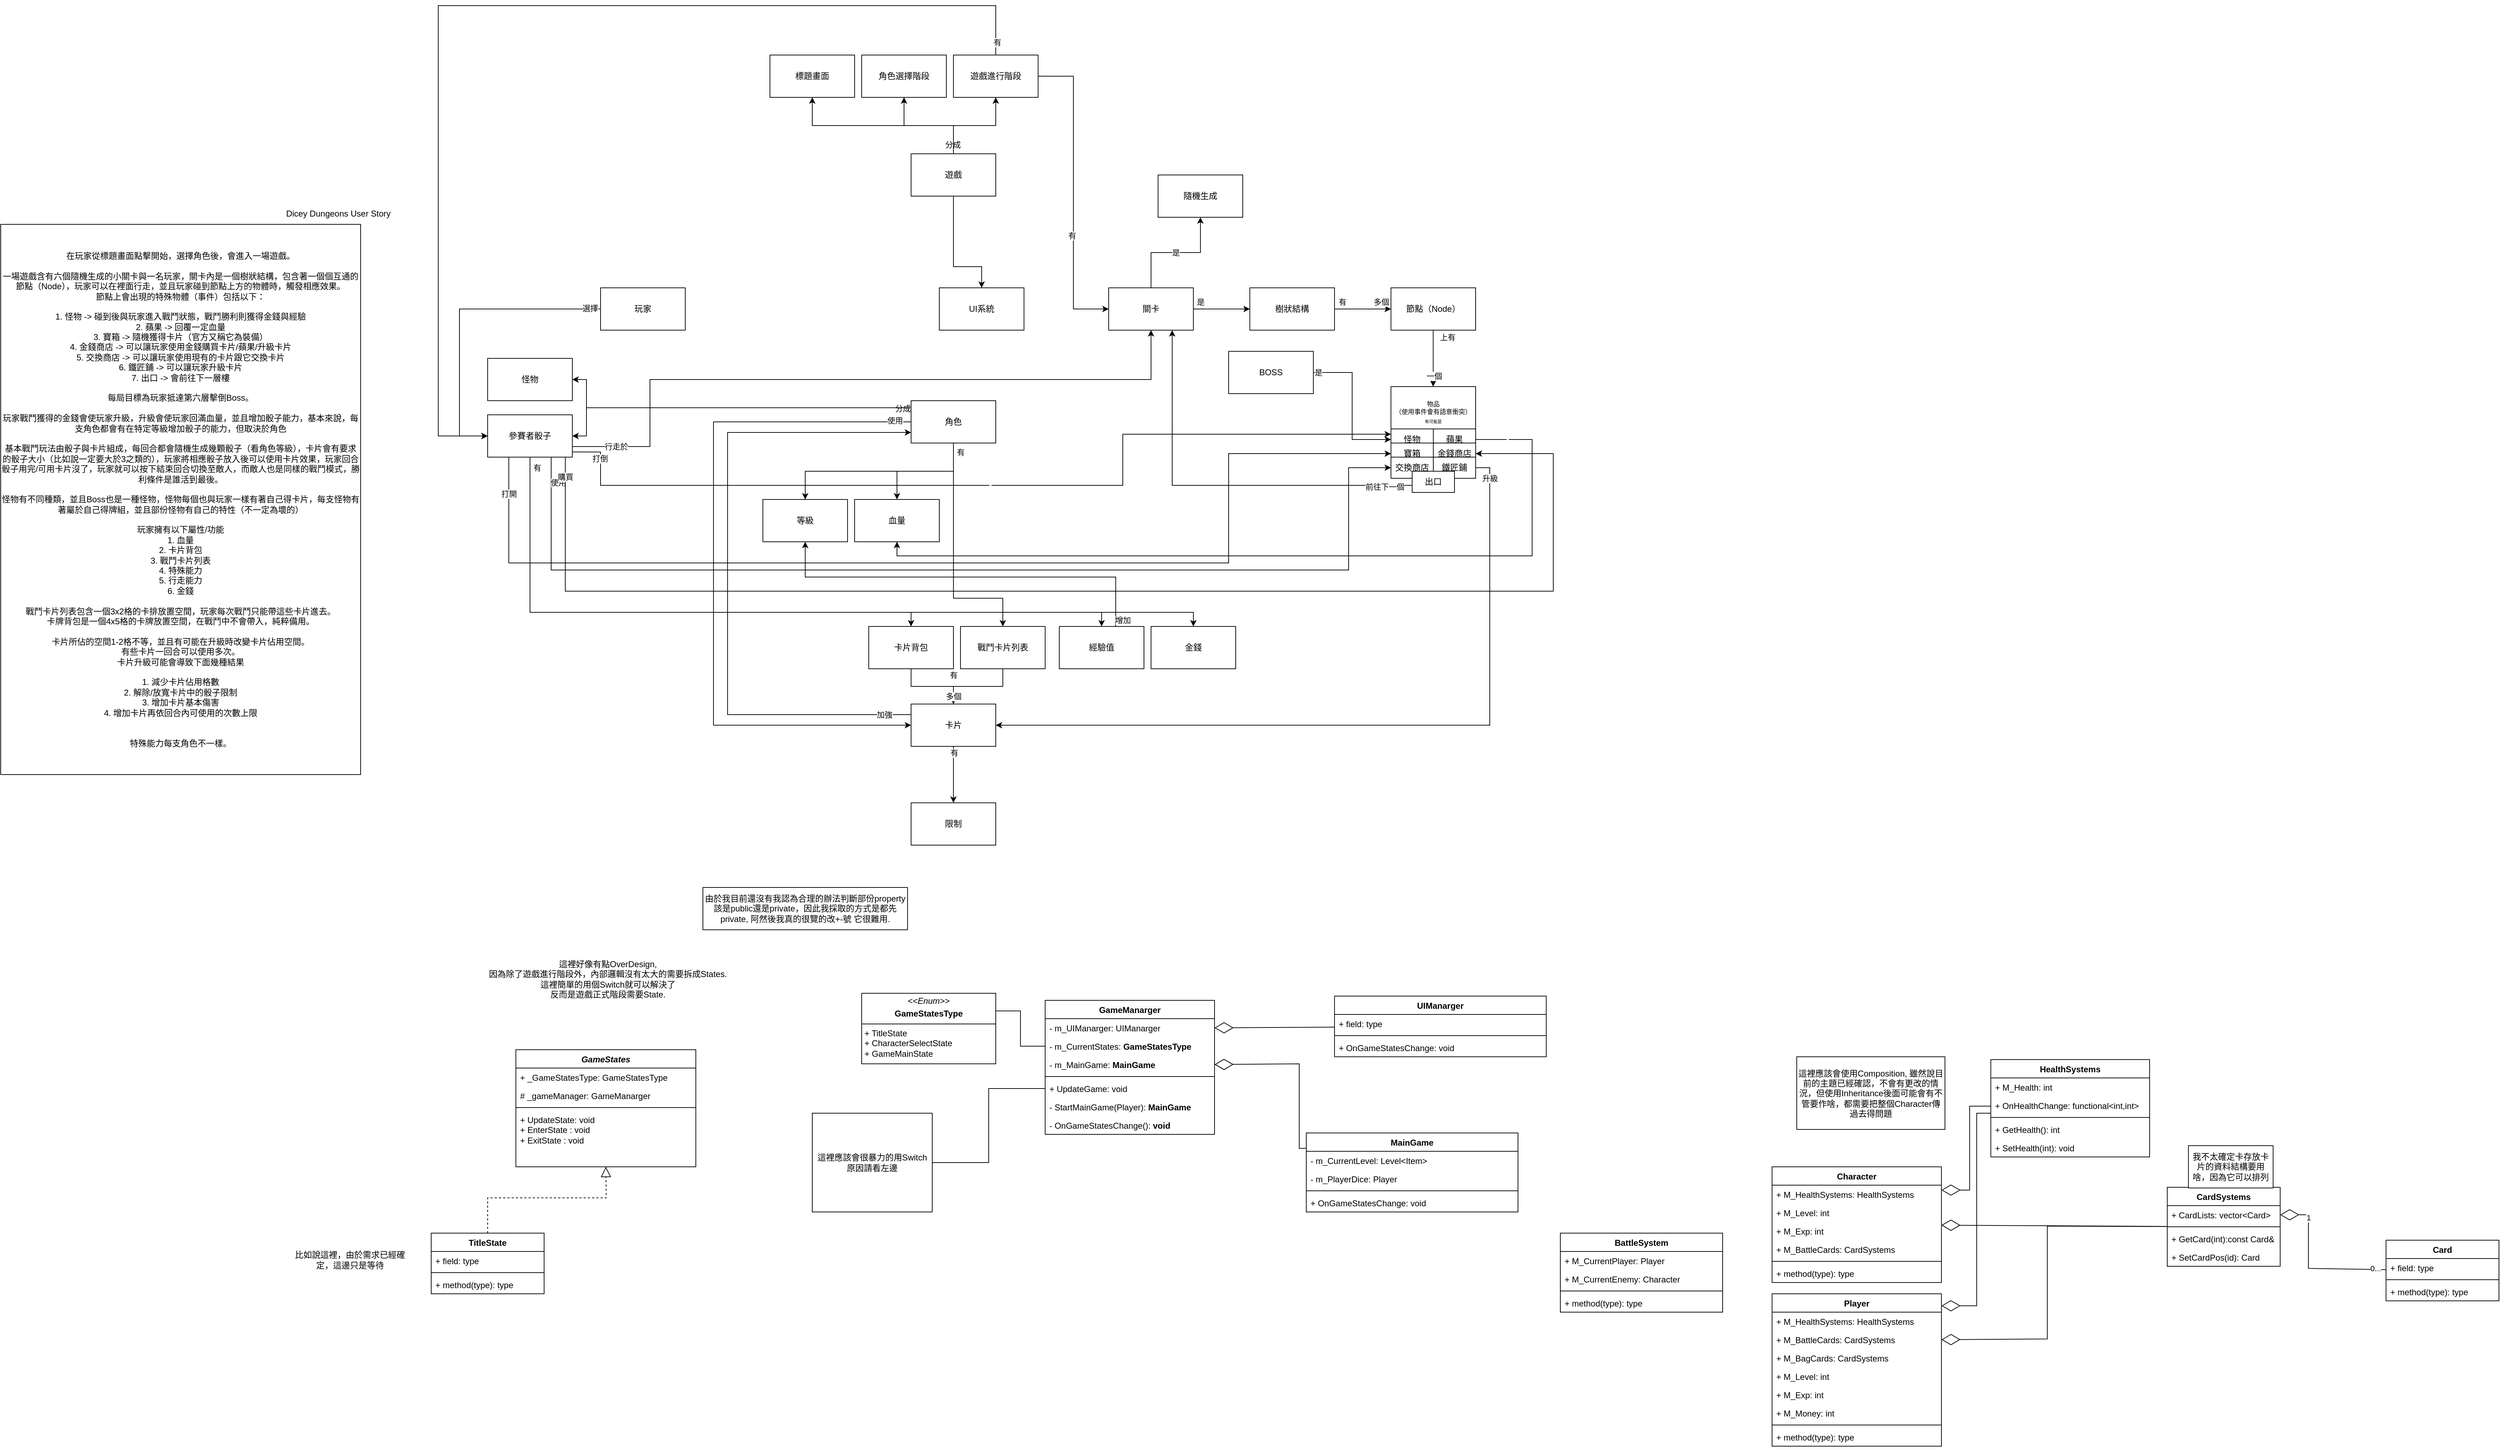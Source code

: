 <mxfile version="24.0.2" type="github">
  <diagram name="Page-1" id="lYpnVUzSc3Qyu4cNX6qX">
    <mxGraphModel dx="2236" dy="1481" grid="1" gridSize="10" guides="1" tooltips="1" connect="1" arrows="1" fold="1" page="1" pageScale="1" pageWidth="850" pageHeight="1100" math="0" shadow="0">
      <root>
        <mxCell id="0" />
        <mxCell id="1" parent="0" />
        <mxCell id="qSZU-KECuRgDc3QVDV8M-1" value="&lt;div&gt;&lt;br&gt;&lt;/div&gt;&lt;div&gt;在玩家從標題畫面點擊開始，選擇角色後，會進入一場遊戲。&lt;br&gt;&lt;/div&gt;&lt;div&gt;&lt;br&gt;&lt;/div&gt;&lt;div&gt;一場遊戲含有六個隨機生成的小關卡與一名玩家，關卡內是一個樹狀結構，包含著一個個互通的節點（Node），玩家可以在裡面行走，並且玩家碰到節點上方的物體時，觸發相應效果。&lt;/div&gt;&lt;div&gt;節點上會出現的特殊物體（事件）包括以下：&lt;/div&gt;&lt;div&gt;&lt;br&gt;&lt;/div&gt;&lt;div&gt;1. 怪物 -&amp;gt; 碰到後與玩家進入戰鬥狀態，戰鬥勝利則獲得金錢與經驗&lt;/div&gt;&lt;div&gt;2. 蘋果 -&amp;gt; 回覆一定血量&lt;/div&gt;&lt;div&gt;3. 寶箱 -&amp;gt; 隨機獲得卡片（官方又稱它為裝備）&lt;/div&gt;&lt;div&gt;4. 金錢商店 -&amp;gt; 可以讓玩家使用金錢購買卡片/蘋果/升級卡片&lt;/div&gt;&lt;div&gt;5. 交換商店 -&amp;gt; 可以讓玩家使用現有的卡片跟它交換卡片&lt;/div&gt;&lt;div&gt;6. 鐵匠鋪 -&amp;gt; 可以讓玩家升級卡片&lt;/div&gt;&lt;div&gt;7. 出口 -&amp;gt; 會前往下一層樓&lt;/div&gt;&lt;div&gt;&lt;br&gt;&lt;/div&gt;&lt;div&gt;每局目標為玩家抵達第六層擊倒Boss。&lt;/div&gt;&lt;div&gt;&lt;br&gt;&lt;/div&gt;&lt;div&gt;玩家戰鬥獲得的金錢會使玩家升級，升級會使玩家回滿血量，並且增加骰子能力，基本來說，每支角色都會有在特定等級增加骰子的能力，但取決於角色&lt;/div&gt;&lt;div&gt;&lt;br&gt;&lt;/div&gt;&lt;div&gt;基本戰鬥玩法由骰子與卡片組成，每回合都會隨機生成幾顆骰子（看角色等級），卡片會有要求的骰子大小（比如說一定要大於3之類的），玩家將相應骰子放入後可以使用卡片效果，玩家回合骰子用完/可用卡片沒了，玩家就可以按下結束回合切換至敵人，而敵人也是同樣的戰鬥模式，勝利條件是誰活到最後。&lt;/div&gt;&lt;div&gt;&lt;br&gt;&lt;/div&gt;&lt;div&gt;怪物有不同種類，並且Boss也是一種怪物，怪物每個也與玩家一樣有著自己得卡片，每支怪物有著屬於自己得牌組，並且部份怪物有自己的特性（不一定為壞的）&lt;/div&gt;&lt;div&gt;&lt;br&gt;&lt;/div&gt;&lt;div&gt;玩家擁有以下屬性/功能&lt;/div&gt;&lt;div&gt;1. 血量&lt;/div&gt;&lt;div&gt;2. 卡片背包&lt;/div&gt;&lt;div&gt;3. 戰鬥卡片列表&lt;/div&gt;&lt;div&gt;4. 特殊能力&lt;/div&gt;&lt;div&gt;5. 行走能力&lt;/div&gt;&lt;div&gt;6. 金錢&lt;br&gt;&lt;/div&gt;&lt;div&gt;&lt;br&gt;&lt;/div&gt;&lt;div&gt;戰鬥卡片列表包含一個3x2格的卡排放置空間，玩家每次戰鬥只能帶這些卡片進去。&lt;/div&gt;&lt;div&gt;卡牌背包是一個4x5格的卡牌放置空間，在戰鬥中不會帶入，純粹備用。&lt;/div&gt;&lt;div&gt;&lt;br&gt;&lt;/div&gt;&lt;div&gt;卡片所佔的空間1-2格不等，並且有可能在升級時改變卡片佔用空間。&lt;/div&gt;&lt;div&gt;有些卡片一回合可以使用多次。&lt;br&gt;&lt;/div&gt;&lt;div&gt;卡片升級可能會導致下面幾種結果&lt;/div&gt;&lt;div&gt;&lt;br&gt;&lt;/div&gt;&lt;div&gt;1. 減少卡片佔用格數&lt;/div&gt;&lt;div&gt;2. 解除/放寬卡片中的骰子限制&lt;/div&gt;&lt;div&gt;3. 增加卡片基本傷害&lt;/div&gt;&lt;div&gt;4. 增加卡片再依回合內可使用的次數上限&lt;/div&gt;&lt;div&gt;&lt;br&gt;&lt;/div&gt;&lt;div&gt;&lt;br&gt;&lt;/div&gt;&lt;div&gt;特殊能力每支角色不一樣。&lt;br&gt;&lt;/div&gt;&lt;div&gt;&lt;br&gt;&lt;/div&gt;" style="whiteSpace=wrap;html=1;" parent="1" vertex="1">
          <mxGeometry x="-1400" y="70" width="510" height="780" as="geometry" />
        </mxCell>
        <mxCell id="qSZU-KECuRgDc3QVDV8M-2" value="&lt;div&gt;Dicey Dungeons User Story&lt;/div&gt;" style="text;html=1;align=center;verticalAlign=middle;resizable=0;points=[];autosize=1;strokeColor=none;fillColor=none;" parent="1" vertex="1">
          <mxGeometry x="-1007.5" y="40" width="170" height="30" as="geometry" />
        </mxCell>
        <mxCell id="Ecn0aRqzuUECFdmPtdt--1" value="&amp;nbsp;" style="text;whiteSpace=wrap;html=1;" parent="1" vertex="1">
          <mxGeometry x="-240" y="-130" width="40" height="40" as="geometry" />
        </mxCell>
        <mxCell id="0rsu3lPaX_aehnDpygpd-7" style="edgeStyle=orthogonalEdgeStyle;rounded=0;orthogonalLoop=1;jettySize=auto;html=1;entryX=0.5;entryY=0;entryDx=0;entryDy=0;" edge="1" parent="1" source="Ecn0aRqzuUECFdmPtdt--2" target="0rsu3lPaX_aehnDpygpd-8">
          <mxGeometry relative="1" as="geometry">
            <mxPoint x="-10" y="200" as="targetPoint" />
            <Array as="points">
              <mxPoint x="-50" y="130" />
              <mxPoint x="-10" y="130" />
            </Array>
          </mxGeometry>
        </mxCell>
        <mxCell id="0rsu3lPaX_aehnDpygpd-13" style="edgeStyle=orthogonalEdgeStyle;rounded=0;orthogonalLoop=1;jettySize=auto;html=1;entryX=0.5;entryY=1;entryDx=0;entryDy=0;" edge="1" parent="1" source="Ecn0aRqzuUECFdmPtdt--2" target="0rsu3lPaX_aehnDpygpd-16">
          <mxGeometry relative="1" as="geometry">
            <mxPoint x="-50" y="-140" as="targetPoint" />
          </mxGeometry>
        </mxCell>
        <mxCell id="0rsu3lPaX_aehnDpygpd-14" value="分成" style="edgeLabel;html=1;align=center;verticalAlign=middle;resizable=0;points=[];" vertex="1" connectable="0" parent="0rsu3lPaX_aehnDpygpd-13">
          <mxGeometry x="-0.829" y="1" relative="1" as="geometry">
            <mxPoint as="offset" />
          </mxGeometry>
        </mxCell>
        <mxCell id="0rsu3lPaX_aehnDpygpd-19" style="edgeStyle=orthogonalEdgeStyle;rounded=0;orthogonalLoop=1;jettySize=auto;html=1;exitX=0.5;exitY=0;exitDx=0;exitDy=0;entryX=0.5;entryY=1;entryDx=0;entryDy=0;" edge="1" parent="1" source="Ecn0aRqzuUECFdmPtdt--2" target="0rsu3lPaX_aehnDpygpd-17">
          <mxGeometry relative="1" as="geometry" />
        </mxCell>
        <mxCell id="0rsu3lPaX_aehnDpygpd-23" style="edgeStyle=orthogonalEdgeStyle;rounded=0;orthogonalLoop=1;jettySize=auto;html=1;entryX=0.5;entryY=1;entryDx=0;entryDy=0;" edge="1" parent="1" source="Ecn0aRqzuUECFdmPtdt--2" target="0rsu3lPaX_aehnDpygpd-22">
          <mxGeometry relative="1" as="geometry">
            <Array as="points">
              <mxPoint x="-50" y="-70" />
              <mxPoint x="-250" y="-70" />
            </Array>
          </mxGeometry>
        </mxCell>
        <mxCell id="Ecn0aRqzuUECFdmPtdt--2" value="遊戲" style="whiteSpace=wrap;html=1;" parent="1" vertex="1">
          <mxGeometry x="-110" y="-30" width="120" height="60" as="geometry" />
        </mxCell>
        <mxCell id="Ecn0aRqzuUECFdmPtdt--48" value="" style="edgeStyle=orthogonalEdgeStyle;rounded=0;orthogonalLoop=1;jettySize=auto;html=1;" parent="1" source="Ecn0aRqzuUECFdmPtdt--3" target="Ecn0aRqzuUECFdmPtdt--47" edge="1">
          <mxGeometry relative="1" as="geometry" />
        </mxCell>
        <mxCell id="Ecn0aRqzuUECFdmPtdt--49" value="有" style="edgeLabel;html=1;align=center;verticalAlign=middle;resizable=0;points=[];" parent="Ecn0aRqzuUECFdmPtdt--48" vertex="1" connectable="0">
          <mxGeometry x="-0.854" y="1" relative="1" as="geometry">
            <mxPoint x="9" y="1" as="offset" />
          </mxGeometry>
        </mxCell>
        <mxCell id="Ecn0aRqzuUECFdmPtdt--53" style="edgeStyle=orthogonalEdgeStyle;rounded=0;orthogonalLoop=1;jettySize=auto;html=1;entryX=0.5;entryY=1;entryDx=0;entryDy=0;exitX=1;exitY=0.75;exitDx=0;exitDy=0;" parent="1" source="Ecn0aRqzuUECFdmPtdt--124" target="Ecn0aRqzuUECFdmPtdt--13" edge="1">
          <mxGeometry relative="1" as="geometry">
            <Array as="points">
              <mxPoint x="-480" y="385" />
              <mxPoint x="-480" y="290" />
              <mxPoint x="230" y="290" />
            </Array>
          </mxGeometry>
        </mxCell>
        <mxCell id="Ecn0aRqzuUECFdmPtdt--54" value="行走於" style="edgeLabel;html=1;align=center;verticalAlign=middle;resizable=0;points=[];" parent="Ecn0aRqzuUECFdmPtdt--53" vertex="1" connectable="0">
          <mxGeometry x="-0.901" y="2" relative="1" as="geometry">
            <mxPoint x="13" y="2" as="offset" />
          </mxGeometry>
        </mxCell>
        <mxCell id="Ecn0aRqzuUECFdmPtdt--57" value="&amp;nbsp;" style="edgeStyle=orthogonalEdgeStyle;rounded=0;orthogonalLoop=1;jettySize=auto;html=1;entryX=0;entryY=0.25;entryDx=0;entryDy=0;exitX=0.99;exitY=0.878;exitDx=0;exitDy=0;exitPerimeter=0;" parent="1" source="Ecn0aRqzuUECFdmPtdt--124" target="Ecn0aRqzuUECFdmPtdt--36" edge="1">
          <mxGeometry relative="1" as="geometry">
            <Array as="points">
              <mxPoint x="-550" y="393" />
              <mxPoint x="-550" y="440" />
              <mxPoint x="190" y="440" />
              <mxPoint x="190" y="367" />
            </Array>
          </mxGeometry>
        </mxCell>
        <mxCell id="Ecn0aRqzuUECFdmPtdt--58" value="打倒" style="edgeLabel;html=1;align=center;verticalAlign=middle;resizable=0;points=[];" parent="Ecn0aRqzuUECFdmPtdt--57" vertex="1" connectable="0">
          <mxGeometry x="-0.921" y="-1" relative="1" as="geometry">
            <mxPoint as="offset" />
          </mxGeometry>
        </mxCell>
        <mxCell id="Ecn0aRqzuUECFdmPtdt--71" style="edgeStyle=orthogonalEdgeStyle;rounded=0;orthogonalLoop=1;jettySize=auto;html=1;entryX=0;entryY=0.5;entryDx=0;entryDy=0;" parent="1" source="Ecn0aRqzuUECFdmPtdt--3" target="Ecn0aRqzuUECFdmPtdt--65" edge="1">
          <mxGeometry relative="1" as="geometry">
            <Array as="points">
              <mxPoint x="-390" y="350" />
              <mxPoint x="-390" y="780" />
            </Array>
          </mxGeometry>
        </mxCell>
        <mxCell id="Ecn0aRqzuUECFdmPtdt--72" value="使用" style="edgeLabel;html=1;align=center;verticalAlign=middle;resizable=0;points=[];" parent="Ecn0aRqzuUECFdmPtdt--71" vertex="1" connectable="0">
          <mxGeometry x="-0.953" y="-2" relative="1" as="geometry">
            <mxPoint as="offset" />
          </mxGeometry>
        </mxCell>
        <mxCell id="Ecn0aRqzuUECFdmPtdt--89" style="edgeStyle=orthogonalEdgeStyle;rounded=0;orthogonalLoop=1;jettySize=auto;html=1;entryX=0.5;entryY=0;entryDx=0;entryDy=0;" parent="1" source="Ecn0aRqzuUECFdmPtdt--3" target="Ecn0aRqzuUECFdmPtdt--88" edge="1">
          <mxGeometry relative="1" as="geometry">
            <Array as="points">
              <mxPoint x="-50" y="420" />
              <mxPoint x="-260" y="420" />
            </Array>
          </mxGeometry>
        </mxCell>
        <mxCell id="Ecn0aRqzuUECFdmPtdt--93" style="edgeStyle=orthogonalEdgeStyle;rounded=0;orthogonalLoop=1;jettySize=auto;html=1;exitX=0.25;exitY=1;exitDx=0;exitDy=0;" parent="1" source="Ecn0aRqzuUECFdmPtdt--124" target="Ecn0aRqzuUECFdmPtdt--38" edge="1">
          <mxGeometry relative="1" as="geometry">
            <Array as="points">
              <mxPoint x="-680" y="550" />
              <mxPoint x="340" y="550" />
              <mxPoint x="340" y="395" />
            </Array>
          </mxGeometry>
        </mxCell>
        <mxCell id="Ecn0aRqzuUECFdmPtdt--94" value="打開" style="edgeLabel;html=1;align=center;verticalAlign=middle;resizable=0;points=[];" parent="Ecn0aRqzuUECFdmPtdt--93" vertex="1" connectable="0">
          <mxGeometry x="-0.934" relative="1" as="geometry">
            <mxPoint as="offset" />
          </mxGeometry>
        </mxCell>
        <mxCell id="Ecn0aRqzuUECFdmPtdt--101" style="edgeStyle=orthogonalEdgeStyle;rounded=0;orthogonalLoop=1;jettySize=auto;html=1;exitX=0.75;exitY=1;exitDx=0;exitDy=0;entryX=0;entryY=0.5;entryDx=0;entryDy=0;" parent="1" source="Ecn0aRqzuUECFdmPtdt--124" target="Ecn0aRqzuUECFdmPtdt--41" edge="1">
          <mxGeometry relative="1" as="geometry">
            <Array as="points">
              <mxPoint x="-620" y="560" />
              <mxPoint x="510" y="560" />
              <mxPoint x="510" y="415" />
            </Array>
          </mxGeometry>
        </mxCell>
        <mxCell id="Ecn0aRqzuUECFdmPtdt--102" value="使用" style="edgeLabel;html=1;align=center;verticalAlign=middle;resizable=0;points=[];" parent="Ecn0aRqzuUECFdmPtdt--101" vertex="1" connectable="0">
          <mxGeometry x="-0.94" y="-3" relative="1" as="geometry">
            <mxPoint x="13" y="-9" as="offset" />
          </mxGeometry>
        </mxCell>
        <mxCell id="Ecn0aRqzuUECFdmPtdt--103" style="edgeStyle=orthogonalEdgeStyle;rounded=0;orthogonalLoop=1;jettySize=auto;html=1;entryX=1;entryY=0.5;entryDx=0;entryDy=0;exitX=0.917;exitY=0.833;exitDx=0;exitDy=0;exitPerimeter=0;" parent="1" source="Ecn0aRqzuUECFdmPtdt--124" target="Ecn0aRqzuUECFdmPtdt--39" edge="1">
          <mxGeometry relative="1" as="geometry">
            <Array as="points">
              <mxPoint x="-600" y="590" />
              <mxPoint x="800" y="590" />
              <mxPoint x="800" y="395" />
            </Array>
            <mxPoint x="10" y="310" as="sourcePoint" />
          </mxGeometry>
        </mxCell>
        <mxCell id="Ecn0aRqzuUECFdmPtdt--104" value="購買" style="edgeLabel;html=1;align=center;verticalAlign=middle;resizable=0;points=[];" parent="Ecn0aRqzuUECFdmPtdt--103" vertex="1" connectable="0">
          <mxGeometry x="-0.96" relative="1" as="geometry">
            <mxPoint as="offset" />
          </mxGeometry>
        </mxCell>
        <mxCell id="Ecn0aRqzuUECFdmPtdt--120" style="edgeStyle=orthogonalEdgeStyle;rounded=0;orthogonalLoop=1;jettySize=auto;html=1;exitX=0;exitY=0.25;exitDx=0;exitDy=0;entryX=1;entryY=0.5;entryDx=0;entryDy=0;" parent="1" source="Ecn0aRqzuUECFdmPtdt--3" target="Ecn0aRqzuUECFdmPtdt--121" edge="1">
          <mxGeometry relative="1" as="geometry">
            <mxPoint x="-553.548" y="335.032" as="targetPoint" />
            <Array as="points">
              <mxPoint x="-110" y="330" />
              <mxPoint x="-570" y="330" />
              <mxPoint x="-570" y="290" />
            </Array>
          </mxGeometry>
        </mxCell>
        <mxCell id="Ecn0aRqzuUECFdmPtdt--123" value="分成" style="edgeLabel;html=1;align=center;verticalAlign=middle;resizable=0;points=[];" parent="Ecn0aRqzuUECFdmPtdt--120" vertex="1" connectable="0">
          <mxGeometry x="-0.934" y="1" relative="1" as="geometry">
            <mxPoint as="offset" />
          </mxGeometry>
        </mxCell>
        <mxCell id="Ecn0aRqzuUECFdmPtdt--126" style="edgeStyle=orthogonalEdgeStyle;rounded=0;orthogonalLoop=1;jettySize=auto;html=1;exitX=0;exitY=0.25;exitDx=0;exitDy=0;" parent="1" source="Ecn0aRqzuUECFdmPtdt--3" target="Ecn0aRqzuUECFdmPtdt--124" edge="1">
          <mxGeometry relative="1" as="geometry">
            <Array as="points">
              <mxPoint x="-110" y="330" />
              <mxPoint x="-570" y="330" />
              <mxPoint x="-570" y="370" />
            </Array>
          </mxGeometry>
        </mxCell>
        <mxCell id="Ecn0aRqzuUECFdmPtdt--131" style="edgeStyle=orthogonalEdgeStyle;rounded=0;orthogonalLoop=1;jettySize=auto;html=1;" parent="1" source="Ecn0aRqzuUECFdmPtdt--3" target="Ecn0aRqzuUECFdmPtdt--64" edge="1">
          <mxGeometry relative="1" as="geometry">
            <Array as="points">
              <mxPoint x="-50" y="600" />
              <mxPoint x="20" y="600" />
            </Array>
          </mxGeometry>
        </mxCell>
        <mxCell id="Ecn0aRqzuUECFdmPtdt--3" value="角色" style="whiteSpace=wrap;html=1;" parent="1" vertex="1">
          <mxGeometry x="-110" y="320" width="120" height="60" as="geometry" />
        </mxCell>
        <mxCell id="Ecn0aRqzuUECFdmPtdt--17" value="" style="edgeStyle=orthogonalEdgeStyle;rounded=0;orthogonalLoop=1;jettySize=auto;html=1;" parent="1" source="Ecn0aRqzuUECFdmPtdt--13" target="Ecn0aRqzuUECFdmPtdt--16" edge="1">
          <mxGeometry relative="1" as="geometry" />
        </mxCell>
        <mxCell id="Ecn0aRqzuUECFdmPtdt--18" value="是" style="edgeLabel;html=1;align=center;verticalAlign=middle;resizable=0;points=[];" parent="Ecn0aRqzuUECFdmPtdt--17" vertex="1" connectable="0">
          <mxGeometry x="-0.906" y="1" relative="1" as="geometry">
            <mxPoint x="6" y="-9" as="offset" />
          </mxGeometry>
        </mxCell>
        <mxCell id="0rsu3lPaX_aehnDpygpd-12" value="是" style="edgeStyle=orthogonalEdgeStyle;rounded=0;orthogonalLoop=1;jettySize=auto;html=1;entryX=0.5;entryY=1;entryDx=0;entryDy=0;" edge="1" parent="1" source="Ecn0aRqzuUECFdmPtdt--13" target="0rsu3lPaX_aehnDpygpd-11">
          <mxGeometry relative="1" as="geometry" />
        </mxCell>
        <mxCell id="Ecn0aRqzuUECFdmPtdt--13" value="關卡" style="rounded=0;whiteSpace=wrap;html=1;" parent="1" vertex="1">
          <mxGeometry x="170" y="160" width="120" height="60" as="geometry" />
        </mxCell>
        <mxCell id="Ecn0aRqzuUECFdmPtdt--23" value="" style="edgeStyle=orthogonalEdgeStyle;rounded=0;orthogonalLoop=1;jettySize=auto;html=1;" parent="1" source="Ecn0aRqzuUECFdmPtdt--16" target="Ecn0aRqzuUECFdmPtdt--22" edge="1">
          <mxGeometry relative="1" as="geometry" />
        </mxCell>
        <mxCell id="Ecn0aRqzuUECFdmPtdt--26" value="有" style="edgeLabel;html=1;align=center;verticalAlign=middle;resizable=0;points=[];" parent="Ecn0aRqzuUECFdmPtdt--23" vertex="1" connectable="0">
          <mxGeometry x="-0.725" relative="1" as="geometry">
            <mxPoint y="-10" as="offset" />
          </mxGeometry>
        </mxCell>
        <mxCell id="Ecn0aRqzuUECFdmPtdt--28" value="多個" style="edgeLabel;html=1;align=center;verticalAlign=middle;resizable=0;points=[];" parent="Ecn0aRqzuUECFdmPtdt--23" vertex="1" connectable="0">
          <mxGeometry x="0.642" y="2" relative="1" as="geometry">
            <mxPoint y="-8" as="offset" />
          </mxGeometry>
        </mxCell>
        <mxCell id="Ecn0aRqzuUECFdmPtdt--16" value="樹狀結構" style="rounded=0;whiteSpace=wrap;html=1;" parent="1" vertex="1">
          <mxGeometry x="370" y="160" width="120" height="60" as="geometry" />
        </mxCell>
        <mxCell id="Ecn0aRqzuUECFdmPtdt--19" value="&amp;nbsp;" style="text;whiteSpace=wrap;html=1;" parent="1" vertex="1">
          <mxGeometry x="-380" y="260" width="40" height="40" as="geometry" />
        </mxCell>
        <mxCell id="Ecn0aRqzuUECFdmPtdt--33" value="" style="edgeStyle=orthogonalEdgeStyle;rounded=0;orthogonalLoop=1;jettySize=auto;html=1;" parent="1" edge="1">
          <mxGeometry relative="1" as="geometry">
            <mxPoint x="629.83" y="220" as="sourcePoint" />
            <mxPoint x="629.83" y="300" as="targetPoint" />
          </mxGeometry>
        </mxCell>
        <mxCell id="Ecn0aRqzuUECFdmPtdt--34" value="上有" style="edgeLabel;html=1;align=center;verticalAlign=middle;resizable=0;points=[];" parent="Ecn0aRqzuUECFdmPtdt--33" vertex="1" connectable="0">
          <mxGeometry x="-0.858" relative="1" as="geometry">
            <mxPoint x="20" y="4" as="offset" />
          </mxGeometry>
        </mxCell>
        <mxCell id="Ecn0aRqzuUECFdmPtdt--35" value="一個" style="edgeLabel;html=1;align=center;verticalAlign=middle;resizable=0;points=[];" parent="Ecn0aRqzuUECFdmPtdt--33" vertex="1" connectable="0">
          <mxGeometry x="0.608" y="1" relative="1" as="geometry">
            <mxPoint as="offset" />
          </mxGeometry>
        </mxCell>
        <mxCell id="Ecn0aRqzuUECFdmPtdt--22" value="節點（Node）" style="whiteSpace=wrap;html=1;rounded=0;" parent="1" vertex="1">
          <mxGeometry x="570" y="160" width="120" height="60" as="geometry" />
        </mxCell>
        <mxCell id="Ecn0aRqzuUECFdmPtdt--27" value="&amp;nbsp;" style="text;whiteSpace=wrap;html=1;" parent="1" vertex="1">
          <mxGeometry x="210" width="40" height="40" as="geometry" />
        </mxCell>
        <mxCell id="Ecn0aRqzuUECFdmPtdt--31" value="&amp;nbsp;" style="text;whiteSpace=wrap;html=1;" parent="1" vertex="1">
          <mxGeometry x="20" y="80" width="40" height="40" as="geometry" />
        </mxCell>
        <mxCell id="Ecn0aRqzuUECFdmPtdt--32" value="物品&lt;br style=&quot;font-size: 9px;&quot;&gt;（使用事件會有語意衝突）" style="whiteSpace=wrap;html=1;rounded=0;fontSize=9;" parent="1" vertex="1">
          <mxGeometry x="570" y="300" width="120" height="60" as="geometry" />
        </mxCell>
        <mxCell id="Ecn0aRqzuUECFdmPtdt--36" value="怪物" style="whiteSpace=wrap;html=1;" parent="1" vertex="1">
          <mxGeometry x="570" y="360" width="60" height="30" as="geometry" />
        </mxCell>
        <mxCell id="Ecn0aRqzuUECFdmPtdt--85" style="edgeStyle=orthogonalEdgeStyle;rounded=0;orthogonalLoop=1;jettySize=auto;html=1;entryX=0.5;entryY=1;entryDx=0;entryDy=0;" parent="1" source="Ecn0aRqzuUECFdmPtdt--37" target="Ecn0aRqzuUECFdmPtdt--47" edge="1">
          <mxGeometry relative="1" as="geometry">
            <Array as="points">
              <mxPoint x="770" y="375" />
              <mxPoint x="770" y="540" />
              <mxPoint x="-130" y="540" />
            </Array>
          </mxGeometry>
        </mxCell>
        <mxCell id="Ecn0aRqzuUECFdmPtdt--86" value="&amp;nbsp;" style="edgeLabel;html=1;align=center;verticalAlign=middle;resizable=0;points=[];" parent="Ecn0aRqzuUECFdmPtdt--85" vertex="1" connectable="0">
          <mxGeometry x="-0.923" y="-1" relative="1" as="geometry">
            <mxPoint as="offset" />
          </mxGeometry>
        </mxCell>
        <mxCell id="Ecn0aRqzuUECFdmPtdt--37" value="蘋果" style="whiteSpace=wrap;html=1;" parent="1" vertex="1">
          <mxGeometry x="630" y="360" width="60" height="30" as="geometry" />
        </mxCell>
        <mxCell id="Ecn0aRqzuUECFdmPtdt--38" value="寶箱" style="whiteSpace=wrap;html=1;" parent="1" vertex="1">
          <mxGeometry x="570" y="380" width="60" height="30" as="geometry" />
        </mxCell>
        <mxCell id="Ecn0aRqzuUECFdmPtdt--39" value="金錢商店" style="whiteSpace=wrap;html=1;" parent="1" vertex="1">
          <mxGeometry x="630" y="380" width="60" height="30" as="geometry" />
        </mxCell>
        <mxCell id="Ecn0aRqzuUECFdmPtdt--40" value="&amp;nbsp;" style="text;whiteSpace=wrap;html=1;" parent="1" vertex="1">
          <mxGeometry x="320" y="280" width="40" height="40" as="geometry" />
        </mxCell>
        <mxCell id="Ecn0aRqzuUECFdmPtdt--41" value="交換商店" style="whiteSpace=wrap;html=1;" parent="1" vertex="1">
          <mxGeometry x="570" y="400" width="60" height="30" as="geometry" />
        </mxCell>
        <mxCell id="Ecn0aRqzuUECFdmPtdt--42" value="鐵匠鋪" style="whiteSpace=wrap;html=1;" parent="1" vertex="1">
          <mxGeometry x="630" y="400" width="60" height="30" as="geometry" />
        </mxCell>
        <mxCell id="Ecn0aRqzuUECFdmPtdt--79" style="edgeStyle=orthogonalEdgeStyle;rounded=0;orthogonalLoop=1;jettySize=auto;html=1;entryX=0.75;entryY=1;entryDx=0;entryDy=0;" parent="1" source="Ecn0aRqzuUECFdmPtdt--43" target="Ecn0aRqzuUECFdmPtdt--13" edge="1">
          <mxGeometry relative="1" as="geometry">
            <Array as="points">
              <mxPoint x="260" y="440" />
            </Array>
          </mxGeometry>
        </mxCell>
        <mxCell id="Ecn0aRqzuUECFdmPtdt--80" value="前往下一個" style="edgeLabel;html=1;align=center;verticalAlign=middle;resizable=0;points=[];" parent="Ecn0aRqzuUECFdmPtdt--79" vertex="1" connectable="0">
          <mxGeometry x="-0.859" y="2" relative="1" as="geometry">
            <mxPoint as="offset" />
          </mxGeometry>
        </mxCell>
        <mxCell id="Ecn0aRqzuUECFdmPtdt--43" value="出口" style="whiteSpace=wrap;html=1;" parent="1" vertex="1">
          <mxGeometry x="600" y="420" width="60" height="30" as="geometry" />
        </mxCell>
        <mxCell id="Ecn0aRqzuUECFdmPtdt--44" value="有可能是" style="text;html=1;align=center;verticalAlign=middle;whiteSpace=wrap;rounded=0;fontSize=6;" parent="1" vertex="1">
          <mxGeometry x="605" y="340" width="50" height="20" as="geometry" />
        </mxCell>
        <mxCell id="Ecn0aRqzuUECFdmPtdt--45" value="&amp;nbsp;" style="text;whiteSpace=wrap;html=1;" parent="1" vertex="1">
          <mxGeometry x="-760" y="20" width="40" height="40" as="geometry" />
        </mxCell>
        <mxCell id="Ecn0aRqzuUECFdmPtdt--46" value="&amp;nbsp;" style="text;whiteSpace=wrap;html=1;" parent="1" vertex="1">
          <mxGeometry x="-260" y="210" width="40" height="40" as="geometry" />
        </mxCell>
        <mxCell id="Ecn0aRqzuUECFdmPtdt--47" value="血量" style="whiteSpace=wrap;html=1;" parent="1" vertex="1">
          <mxGeometry x="-190" y="460" width="120" height="60" as="geometry" />
        </mxCell>
        <mxCell id="Ecn0aRqzuUECFdmPtdt--50" value="金錢" style="whiteSpace=wrap;html=1;" parent="1" vertex="1">
          <mxGeometry x="230" y="640" width="120" height="60" as="geometry" />
        </mxCell>
        <mxCell id="Ecn0aRqzuUECFdmPtdt--90" style="edgeStyle=orthogonalEdgeStyle;rounded=0;orthogonalLoop=1;jettySize=auto;html=1;entryX=0.5;entryY=1;entryDx=0;entryDy=0;" parent="1" source="Ecn0aRqzuUECFdmPtdt--56" target="Ecn0aRqzuUECFdmPtdt--88" edge="1">
          <mxGeometry relative="1" as="geometry">
            <Array as="points">
              <mxPoint x="180" y="570" />
              <mxPoint x="-260" y="570" />
            </Array>
          </mxGeometry>
        </mxCell>
        <mxCell id="Ecn0aRqzuUECFdmPtdt--91" value="增加" style="edgeLabel;html=1;align=center;verticalAlign=middle;resizable=0;points=[];" parent="Ecn0aRqzuUECFdmPtdt--90" vertex="1" connectable="0">
          <mxGeometry x="-0.941" y="-1" relative="1" as="geometry">
            <mxPoint x="9" y="7" as="offset" />
          </mxGeometry>
        </mxCell>
        <mxCell id="Ecn0aRqzuUECFdmPtdt--56" value="經驗值" style="whiteSpace=wrap;html=1;" parent="1" vertex="1">
          <mxGeometry x="100" y="640" width="120" height="60" as="geometry" />
        </mxCell>
        <mxCell id="Ecn0aRqzuUECFdmPtdt--66" style="edgeStyle=orthogonalEdgeStyle;rounded=0;orthogonalLoop=1;jettySize=auto;html=1;" parent="1" source="Ecn0aRqzuUECFdmPtdt--62" target="Ecn0aRqzuUECFdmPtdt--65" edge="1">
          <mxGeometry relative="1" as="geometry" />
        </mxCell>
        <mxCell id="Ecn0aRqzuUECFdmPtdt--68" value="有" style="edgeLabel;html=1;align=center;verticalAlign=middle;resizable=0;points=[];" parent="Ecn0aRqzuUECFdmPtdt--66" vertex="1" connectable="0">
          <mxGeometry x="-0.848" y="-2" relative="1" as="geometry">
            <mxPoint x="62" as="offset" />
          </mxGeometry>
        </mxCell>
        <mxCell id="Ecn0aRqzuUECFdmPtdt--62" value="卡片背包" style="rounded=0;whiteSpace=wrap;html=1;" parent="1" vertex="1">
          <mxGeometry x="-170" y="640" width="120" height="60" as="geometry" />
        </mxCell>
        <mxCell id="Ecn0aRqzuUECFdmPtdt--67" style="edgeStyle=orthogonalEdgeStyle;rounded=0;orthogonalLoop=1;jettySize=auto;html=1;entryX=0.5;entryY=0;entryDx=0;entryDy=0;" parent="1" source="Ecn0aRqzuUECFdmPtdt--64" target="Ecn0aRqzuUECFdmPtdt--65" edge="1">
          <mxGeometry relative="1" as="geometry" />
        </mxCell>
        <mxCell id="Ecn0aRqzuUECFdmPtdt--70" value="多個" style="edgeLabel;html=1;align=center;verticalAlign=middle;resizable=0;points=[];" parent="Ecn0aRqzuUECFdmPtdt--67" vertex="1" connectable="0">
          <mxGeometry x="0.809" relative="1" as="geometry">
            <mxPoint as="offset" />
          </mxGeometry>
        </mxCell>
        <mxCell id="Ecn0aRqzuUECFdmPtdt--64" value="戰鬥卡片列表" style="rounded=0;whiteSpace=wrap;html=1;" parent="1" vertex="1">
          <mxGeometry x="-40" y="640" width="120" height="60" as="geometry" />
        </mxCell>
        <mxCell id="Ecn0aRqzuUECFdmPtdt--75" style="edgeStyle=orthogonalEdgeStyle;rounded=0;orthogonalLoop=1;jettySize=auto;html=1;exitX=0;exitY=0.25;exitDx=0;exitDy=0;entryX=0;entryY=0.75;entryDx=0;entryDy=0;" parent="1" source="Ecn0aRqzuUECFdmPtdt--65" target="Ecn0aRqzuUECFdmPtdt--3" edge="1">
          <mxGeometry relative="1" as="geometry">
            <Array as="points">
              <mxPoint x="-370" y="765" />
              <mxPoint x="-370" y="365" />
            </Array>
          </mxGeometry>
        </mxCell>
        <mxCell id="Ecn0aRqzuUECFdmPtdt--76" value="加強" style="edgeLabel;html=1;align=center;verticalAlign=middle;resizable=0;points=[];" parent="Ecn0aRqzuUECFdmPtdt--75" vertex="1" connectable="0">
          <mxGeometry x="-0.916" relative="1" as="geometry">
            <mxPoint as="offset" />
          </mxGeometry>
        </mxCell>
        <mxCell id="Ecn0aRqzuUECFdmPtdt--106" value="" style="edgeStyle=orthogonalEdgeStyle;rounded=0;orthogonalLoop=1;jettySize=auto;html=1;" parent="1" source="Ecn0aRqzuUECFdmPtdt--65" target="Ecn0aRqzuUECFdmPtdt--105" edge="1">
          <mxGeometry relative="1" as="geometry" />
        </mxCell>
        <mxCell id="Ecn0aRqzuUECFdmPtdt--107" value="有" style="edgeLabel;html=1;align=center;verticalAlign=middle;resizable=0;points=[];" parent="Ecn0aRqzuUECFdmPtdt--106" vertex="1" connectable="0">
          <mxGeometry x="-0.787" y="1" relative="1" as="geometry">
            <mxPoint as="offset" />
          </mxGeometry>
        </mxCell>
        <mxCell id="Ecn0aRqzuUECFdmPtdt--65" value="卡片" style="whiteSpace=wrap;html=1;" parent="1" vertex="1">
          <mxGeometry x="-110" y="750" width="120" height="60" as="geometry" />
        </mxCell>
        <mxCell id="Ecn0aRqzuUECFdmPtdt--77" style="edgeStyle=orthogonalEdgeStyle;rounded=0;orthogonalLoop=1;jettySize=auto;html=1;exitX=1;exitY=0.5;exitDx=0;exitDy=0;" parent="1" source="Ecn0aRqzuUECFdmPtdt--42" edge="1">
          <mxGeometry relative="1" as="geometry">
            <mxPoint x="10" y="780" as="targetPoint" />
            <Array as="points">
              <mxPoint x="710" y="415" />
              <mxPoint x="710" y="780" />
              <mxPoint x="10" y="780" />
            </Array>
          </mxGeometry>
        </mxCell>
        <mxCell id="Ecn0aRqzuUECFdmPtdt--78" value="升級" style="edgeLabel;html=1;align=center;verticalAlign=middle;resizable=0;points=[];" parent="Ecn0aRqzuUECFdmPtdt--77" vertex="1" connectable="0">
          <mxGeometry x="-0.936" relative="1" as="geometry">
            <mxPoint as="offset" />
          </mxGeometry>
        </mxCell>
        <mxCell id="Ecn0aRqzuUECFdmPtdt--88" value="等級" style="whiteSpace=wrap;html=1;" parent="1" vertex="1">
          <mxGeometry x="-320" y="460" width="120" height="60" as="geometry" />
        </mxCell>
        <mxCell id="Ecn0aRqzuUECFdmPtdt--97" style="edgeStyle=orthogonalEdgeStyle;rounded=0;orthogonalLoop=1;jettySize=auto;html=1;entryX=0;entryY=0.5;entryDx=0;entryDy=0;" parent="1" source="Ecn0aRqzuUECFdmPtdt--96" target="Ecn0aRqzuUECFdmPtdt--36" edge="1">
          <mxGeometry relative="1" as="geometry" />
        </mxCell>
        <mxCell id="Ecn0aRqzuUECFdmPtdt--98" value="是" style="edgeLabel;html=1;align=center;verticalAlign=middle;resizable=0;points=[];" parent="Ecn0aRqzuUECFdmPtdt--97" vertex="1" connectable="0">
          <mxGeometry x="-0.934" relative="1" as="geometry">
            <mxPoint as="offset" />
          </mxGeometry>
        </mxCell>
        <mxCell id="Ecn0aRqzuUECFdmPtdt--96" value="BOSS" style="whiteSpace=wrap;html=1;" parent="1" vertex="1">
          <mxGeometry x="340" y="250" width="120" height="60" as="geometry" />
        </mxCell>
        <mxCell id="Ecn0aRqzuUECFdmPtdt--99" value="&amp;nbsp;" style="text;whiteSpace=wrap;html=1;" parent="1" vertex="1">
          <mxGeometry x="-440" y="90" width="40" height="40" as="geometry" />
        </mxCell>
        <mxCell id="Ecn0aRqzuUECFdmPtdt--105" value="限制" style="whiteSpace=wrap;html=1;" parent="1" vertex="1">
          <mxGeometry x="-110" y="890" width="120" height="60" as="geometry" />
        </mxCell>
        <mxCell id="Ecn0aRqzuUECFdmPtdt--112" style="edgeStyle=orthogonalEdgeStyle;rounded=0;orthogonalLoop=1;jettySize=auto;html=1;entryX=0;entryY=0.5;entryDx=0;entryDy=0;" parent="1" source="Ecn0aRqzuUECFdmPtdt--110" target="Ecn0aRqzuUECFdmPtdt--124" edge="1">
          <mxGeometry relative="1" as="geometry">
            <Array as="points">
              <mxPoint x="-750" y="190" />
              <mxPoint x="-750" y="370" />
            </Array>
          </mxGeometry>
        </mxCell>
        <mxCell id="Ecn0aRqzuUECFdmPtdt--114" value="選擇" style="edgeLabel;html=1;align=center;verticalAlign=middle;resizable=0;points=[];" parent="Ecn0aRqzuUECFdmPtdt--112" vertex="1" connectable="0">
          <mxGeometry x="-0.925" y="-1" relative="1" as="geometry">
            <mxPoint as="offset" />
          </mxGeometry>
        </mxCell>
        <mxCell id="Ecn0aRqzuUECFdmPtdt--110" value="玩家" style="whiteSpace=wrap;html=1;" parent="1" vertex="1">
          <mxGeometry x="-550" y="160" width="120" height="60" as="geometry" />
        </mxCell>
        <mxCell id="Ecn0aRqzuUECFdmPtdt--121" value="怪物" style="rounded=0;whiteSpace=wrap;html=1;" parent="1" vertex="1">
          <mxGeometry x="-710" y="260" width="120" height="60" as="geometry" />
        </mxCell>
        <mxCell id="Ecn0aRqzuUECFdmPtdt--127" style="edgeStyle=orthogonalEdgeStyle;rounded=0;orthogonalLoop=1;jettySize=auto;html=1;" parent="1" source="Ecn0aRqzuUECFdmPtdt--124" target="Ecn0aRqzuUECFdmPtdt--62" edge="1">
          <mxGeometry relative="1" as="geometry">
            <Array as="points">
              <mxPoint x="-650" y="620" />
              <mxPoint x="-110" y="620" />
            </Array>
          </mxGeometry>
        </mxCell>
        <mxCell id="Ecn0aRqzuUECFdmPtdt--128" value="有" style="edgeLabel;html=1;align=center;verticalAlign=middle;resizable=0;points=[];" parent="Ecn0aRqzuUECFdmPtdt--127" vertex="1" connectable="0">
          <mxGeometry x="-0.957" y="1" relative="1" as="geometry">
            <mxPoint x="9" y="-2" as="offset" />
          </mxGeometry>
        </mxCell>
        <mxCell id="Ecn0aRqzuUECFdmPtdt--130" style="edgeStyle=orthogonalEdgeStyle;rounded=0;orthogonalLoop=1;jettySize=auto;html=1;" parent="1" source="Ecn0aRqzuUECFdmPtdt--124" target="Ecn0aRqzuUECFdmPtdt--56" edge="1">
          <mxGeometry relative="1" as="geometry">
            <Array as="points">
              <mxPoint x="-650" y="620" />
              <mxPoint x="160" y="620" />
            </Array>
          </mxGeometry>
        </mxCell>
        <mxCell id="0rsu3lPaX_aehnDpygpd-2" style="edgeStyle=orthogonalEdgeStyle;rounded=0;orthogonalLoop=1;jettySize=auto;html=1;" edge="1" parent="1" source="Ecn0aRqzuUECFdmPtdt--124" target="Ecn0aRqzuUECFdmPtdt--50">
          <mxGeometry relative="1" as="geometry">
            <Array as="points">
              <mxPoint x="-650" y="620" />
              <mxPoint x="290" y="620" />
            </Array>
          </mxGeometry>
        </mxCell>
        <mxCell id="Ecn0aRqzuUECFdmPtdt--124" value="參賽者骰子" style="rounded=0;whiteSpace=wrap;html=1;" parent="1" vertex="1">
          <mxGeometry x="-710" y="340" width="120" height="60" as="geometry" />
        </mxCell>
        <mxCell id="0rsu3lPaX_aehnDpygpd-3" value="GameManarger" style="swimlane;fontStyle=1;align=center;verticalAlign=top;childLayout=stackLayout;horizontal=1;startSize=26;horizontalStack=0;resizeParent=1;resizeParentMax=0;resizeLast=0;collapsible=1;marginBottom=0;whiteSpace=wrap;html=1;" vertex="1" parent="1">
          <mxGeometry x="80" y="1170" width="240" height="190" as="geometry" />
        </mxCell>
        <mxCell id="0rsu3lPaX_aehnDpygpd-9" value="&lt;div&gt;- m_UIManarger: UIManarger&lt;/div&gt;" style="text;strokeColor=none;fillColor=none;align=left;verticalAlign=top;spacingLeft=4;spacingRight=4;overflow=hidden;rotatable=0;points=[[0,0.5],[1,0.5]];portConstraint=eastwest;whiteSpace=wrap;html=1;" vertex="1" parent="0rsu3lPaX_aehnDpygpd-3">
          <mxGeometry y="26" width="240" height="26" as="geometry" />
        </mxCell>
        <mxCell id="0rsu3lPaX_aehnDpygpd-29" value="&lt;div&gt;- m_CurrentStates: &lt;b&gt;GameStatesType&lt;/b&gt;&lt;/div&gt;" style="text;strokeColor=none;fillColor=none;align=left;verticalAlign=top;spacingLeft=4;spacingRight=4;overflow=hidden;rotatable=0;points=[[0,0.5],[1,0.5]];portConstraint=eastwest;whiteSpace=wrap;html=1;" vertex="1" parent="0rsu3lPaX_aehnDpygpd-3">
          <mxGeometry y="52" width="240" height="26" as="geometry" />
        </mxCell>
        <mxCell id="0rsu3lPaX_aehnDpygpd-48" value="&lt;div&gt;- m_MainGame: &lt;b&gt;MainGame&lt;/b&gt;&lt;/div&gt;&lt;div&gt;&lt;b&gt;&lt;br&gt;&lt;/b&gt;&lt;/div&gt;" style="text;strokeColor=none;fillColor=none;align=left;verticalAlign=top;spacingLeft=4;spacingRight=4;overflow=hidden;rotatable=0;points=[[0,0.5],[1,0.5]];portConstraint=eastwest;whiteSpace=wrap;html=1;" vertex="1" parent="0rsu3lPaX_aehnDpygpd-3">
          <mxGeometry y="78" width="240" height="26" as="geometry" />
        </mxCell>
        <mxCell id="0rsu3lPaX_aehnDpygpd-5" value="" style="line;strokeWidth=1;fillColor=none;align=left;verticalAlign=middle;spacingTop=-1;spacingLeft=3;spacingRight=3;rotatable=0;labelPosition=right;points=[];portConstraint=eastwest;strokeColor=inherit;" vertex="1" parent="0rsu3lPaX_aehnDpygpd-3">
          <mxGeometry y="104" width="240" height="8" as="geometry" />
        </mxCell>
        <mxCell id="0rsu3lPaX_aehnDpygpd-6" value="+ UpdateGame: void" style="text;strokeColor=none;fillColor=none;align=left;verticalAlign=top;spacingLeft=4;spacingRight=4;overflow=hidden;rotatable=0;points=[[0,0.5],[1,0.5]];portConstraint=eastwest;whiteSpace=wrap;html=1;" vertex="1" parent="0rsu3lPaX_aehnDpygpd-3">
          <mxGeometry y="112" width="240" height="26" as="geometry" />
        </mxCell>
        <mxCell id="0rsu3lPaX_aehnDpygpd-59" value="- StartMainGame(Player): &lt;b&gt;MainGame&lt;/b&gt;" style="text;strokeColor=none;fillColor=none;align=left;verticalAlign=top;spacingLeft=4;spacingRight=4;overflow=hidden;rotatable=0;points=[[0,0.5],[1,0.5]];portConstraint=eastwest;whiteSpace=wrap;html=1;" vertex="1" parent="0rsu3lPaX_aehnDpygpd-3">
          <mxGeometry y="138" width="240" height="26" as="geometry" />
        </mxCell>
        <mxCell id="0rsu3lPaX_aehnDpygpd-64" value="- OnGameStatesChange(): &lt;b&gt;void&lt;/b&gt;" style="text;strokeColor=none;fillColor=none;align=left;verticalAlign=top;spacingLeft=4;spacingRight=4;overflow=hidden;rotatable=0;points=[[0,0.5],[1,0.5]];portConstraint=eastwest;whiteSpace=wrap;html=1;" vertex="1" parent="0rsu3lPaX_aehnDpygpd-3">
          <mxGeometry y="164" width="240" height="26" as="geometry" />
        </mxCell>
        <mxCell id="0rsu3lPaX_aehnDpygpd-8" value="UI系統" style="whiteSpace=wrap;html=1;" vertex="1" parent="1">
          <mxGeometry x="-70" y="160" width="120" height="60" as="geometry" />
        </mxCell>
        <mxCell id="0rsu3lPaX_aehnDpygpd-10" value="&amp;nbsp;" style="text;whiteSpace=wrap;html=1;" vertex="1" parent="1">
          <mxGeometry x="250" y="-10" width="40" height="40" as="geometry" />
        </mxCell>
        <mxCell id="0rsu3lPaX_aehnDpygpd-11" value="隨機生成" style="whiteSpace=wrap;html=1;" vertex="1" parent="1">
          <mxGeometry x="240" width="120" height="60" as="geometry" />
        </mxCell>
        <mxCell id="0rsu3lPaX_aehnDpygpd-16" value="角色選擇階段" style="whiteSpace=wrap;html=1;" vertex="1" parent="1">
          <mxGeometry x="-180" y="-170" width="120" height="60" as="geometry" />
        </mxCell>
        <mxCell id="0rsu3lPaX_aehnDpygpd-20" style="edgeStyle=orthogonalEdgeStyle;rounded=0;orthogonalLoop=1;jettySize=auto;html=1;entryX=0;entryY=0.5;entryDx=0;entryDy=0;" edge="1" parent="1" source="0rsu3lPaX_aehnDpygpd-17" target="Ecn0aRqzuUECFdmPtdt--13">
          <mxGeometry relative="1" as="geometry" />
        </mxCell>
        <mxCell id="0rsu3lPaX_aehnDpygpd-21" value="有" style="edgeLabel;html=1;align=center;verticalAlign=middle;resizable=0;points=[];" vertex="1" connectable="0" parent="0rsu3lPaX_aehnDpygpd-20">
          <mxGeometry x="0.284" y="-3" relative="1" as="geometry">
            <mxPoint x="1" as="offset" />
          </mxGeometry>
        </mxCell>
        <mxCell id="0rsu3lPaX_aehnDpygpd-49" style="edgeStyle=orthogonalEdgeStyle;rounded=0;orthogonalLoop=1;jettySize=auto;html=1;entryX=0;entryY=0.5;entryDx=0;entryDy=0;" edge="1" parent="1" source="0rsu3lPaX_aehnDpygpd-17" target="Ecn0aRqzuUECFdmPtdt--124">
          <mxGeometry relative="1" as="geometry">
            <Array as="points">
              <mxPoint x="10" y="-240" />
              <mxPoint x="-780" y="-240" />
              <mxPoint x="-780" y="370" />
            </Array>
          </mxGeometry>
        </mxCell>
        <mxCell id="0rsu3lPaX_aehnDpygpd-50" value="有" style="edgeLabel;html=1;align=center;verticalAlign=middle;resizable=0;points=[];" vertex="1" connectable="0" parent="0rsu3lPaX_aehnDpygpd-49">
          <mxGeometry x="-0.976" y="-2" relative="1" as="geometry">
            <mxPoint as="offset" />
          </mxGeometry>
        </mxCell>
        <mxCell id="0rsu3lPaX_aehnDpygpd-17" value="遊戲進行階段" style="whiteSpace=wrap;html=1;" vertex="1" parent="1">
          <mxGeometry x="-50" y="-170" width="120" height="60" as="geometry" />
        </mxCell>
        <mxCell id="0rsu3lPaX_aehnDpygpd-22" value="標題畫面" style="whiteSpace=wrap;html=1;" vertex="1" parent="1">
          <mxGeometry x="-310" y="-170" width="120" height="60" as="geometry" />
        </mxCell>
        <mxCell id="0rsu3lPaX_aehnDpygpd-25" value="&amp;nbsp;" style="text;whiteSpace=wrap;html=1;" vertex="1" parent="1">
          <mxGeometry x="-610" y="920" width="40" height="40" as="geometry" />
        </mxCell>
        <mxCell id="0rsu3lPaX_aehnDpygpd-31" value="&lt;i&gt;GameStates&lt;/i&gt;" style="swimlane;fontStyle=1;align=center;verticalAlign=top;childLayout=stackLayout;horizontal=1;startSize=26;horizontalStack=0;resizeParent=1;resizeParentMax=0;resizeLast=0;collapsible=1;marginBottom=0;whiteSpace=wrap;html=1;" vertex="1" parent="1">
          <mxGeometry x="-670" y="1240" width="255" height="166" as="geometry" />
        </mxCell>
        <mxCell id="0rsu3lPaX_aehnDpygpd-32" value="+ _GameStatesType: GameStatesType&lt;div&gt;&lt;br/&gt;&lt;/div&gt;" style="text;strokeColor=none;fillColor=none;align=left;verticalAlign=top;spacingLeft=4;spacingRight=4;overflow=hidden;rotatable=0;points=[[0,0.5],[1,0.5]];portConstraint=eastwest;whiteSpace=wrap;html=1;" vertex="1" parent="0rsu3lPaX_aehnDpygpd-31">
          <mxGeometry y="26" width="255" height="26" as="geometry" />
        </mxCell>
        <mxCell id="0rsu3lPaX_aehnDpygpd-43" value="# _gameManager: GameManarger&lt;div&gt;&lt;br&gt;&lt;/div&gt;" style="text;strokeColor=none;fillColor=none;align=left;verticalAlign=top;spacingLeft=4;spacingRight=4;overflow=hidden;rotatable=0;points=[[0,0.5],[1,0.5]];portConstraint=eastwest;whiteSpace=wrap;html=1;" vertex="1" parent="0rsu3lPaX_aehnDpygpd-31">
          <mxGeometry y="52" width="255" height="26" as="geometry" />
        </mxCell>
        <mxCell id="0rsu3lPaX_aehnDpygpd-33" value="" style="line;strokeWidth=1;fillColor=none;align=left;verticalAlign=middle;spacingTop=-1;spacingLeft=3;spacingRight=3;rotatable=0;labelPosition=right;points=[];portConstraint=eastwest;strokeColor=inherit;" vertex="1" parent="0rsu3lPaX_aehnDpygpd-31">
          <mxGeometry y="78" width="255" height="8" as="geometry" />
        </mxCell>
        <mxCell id="0rsu3lPaX_aehnDpygpd-34" value="&lt;div&gt;+ UpdateState: void&lt;/div&gt;&lt;div&gt;+ EnterState : void&lt;/div&gt;&lt;div&gt;+ ExitState : void&lt;br&gt;&lt;/div&gt;" style="text;strokeColor=none;fillColor=none;align=left;verticalAlign=top;spacingLeft=4;spacingRight=4;overflow=hidden;rotatable=0;points=[[0,0.5],[1,0.5]];portConstraint=eastwest;whiteSpace=wrap;html=1;" vertex="1" parent="0rsu3lPaX_aehnDpygpd-31">
          <mxGeometry y="86" width="255" height="80" as="geometry" />
        </mxCell>
        <mxCell id="0rsu3lPaX_aehnDpygpd-36" value="&lt;p style=&quot;margin:0px;margin-top:4px;text-align:center;&quot;&gt;&lt;i&gt;&amp;lt;&amp;lt;Enum&amp;gt;&amp;gt;&lt;/i&gt;&lt;/p&gt;&lt;p style=&quot;margin:0px;margin-top:4px;text-align:center;&quot;&gt;&lt;b&gt;GameStatesType&lt;/b&gt;&lt;br&gt;&lt;/p&gt;&lt;hr size=&quot;1&quot; style=&quot;border-style:solid;&quot;&gt;&lt;p style=&quot;margin:0px;margin-left:4px;&quot;&gt;+ TitleState&lt;br&gt;+ CharacterSelectState&lt;/p&gt;&lt;p style=&quot;margin:0px;margin-left:4px;&quot;&gt;+ GameMainState&lt;br&gt;&lt;/p&gt;&lt;p style=&quot;margin:0px;margin-left:4px;&quot;&gt;&lt;br&gt;&lt;/p&gt;&lt;hr size=&quot;1&quot; style=&quot;border-style:solid;&quot;&gt;" style="verticalAlign=top;align=left;overflow=fill;html=1;whiteSpace=wrap;" vertex="1" parent="1">
          <mxGeometry x="-180" y="1160" width="190" height="100" as="geometry" />
        </mxCell>
        <mxCell id="0rsu3lPaX_aehnDpygpd-37" value="TitleState" style="swimlane;fontStyle=1;align=center;verticalAlign=top;childLayout=stackLayout;horizontal=1;startSize=26;horizontalStack=0;resizeParent=1;resizeParentMax=0;resizeLast=0;collapsible=1;marginBottom=0;whiteSpace=wrap;html=1;" vertex="1" parent="1">
          <mxGeometry x="-790" y="1500" width="160" height="86" as="geometry" />
        </mxCell>
        <mxCell id="0rsu3lPaX_aehnDpygpd-38" value="+ field: type" style="text;strokeColor=none;fillColor=none;align=left;verticalAlign=top;spacingLeft=4;spacingRight=4;overflow=hidden;rotatable=0;points=[[0,0.5],[1,0.5]];portConstraint=eastwest;whiteSpace=wrap;html=1;" vertex="1" parent="0rsu3lPaX_aehnDpygpd-37">
          <mxGeometry y="26" width="160" height="26" as="geometry" />
        </mxCell>
        <mxCell id="0rsu3lPaX_aehnDpygpd-39" value="" style="line;strokeWidth=1;fillColor=none;align=left;verticalAlign=middle;spacingTop=-1;spacingLeft=3;spacingRight=3;rotatable=0;labelPosition=right;points=[];portConstraint=eastwest;strokeColor=inherit;" vertex="1" parent="0rsu3lPaX_aehnDpygpd-37">
          <mxGeometry y="52" width="160" height="8" as="geometry" />
        </mxCell>
        <mxCell id="0rsu3lPaX_aehnDpygpd-40" value="+ method(type): type" style="text;strokeColor=none;fillColor=none;align=left;verticalAlign=top;spacingLeft=4;spacingRight=4;overflow=hidden;rotatable=0;points=[[0,0.5],[1,0.5]];portConstraint=eastwest;whiteSpace=wrap;html=1;" vertex="1" parent="0rsu3lPaX_aehnDpygpd-37">
          <mxGeometry y="60" width="160" height="26" as="geometry" />
        </mxCell>
        <mxCell id="0rsu3lPaX_aehnDpygpd-41" value="" style="endArrow=block;dashed=1;endFill=0;endSize=12;html=1;rounded=0;exitX=0.5;exitY=0;exitDx=0;exitDy=0;entryX=0.5;entryY=1;entryDx=0;entryDy=0;" edge="1" parent="1" source="0rsu3lPaX_aehnDpygpd-37" target="0rsu3lPaX_aehnDpygpd-31">
          <mxGeometry width="160" relative="1" as="geometry">
            <mxPoint x="-540" y="1440" as="sourcePoint" />
            <mxPoint x="-380" y="1440" as="targetPoint" />
            <Array as="points">
              <mxPoint x="-710" y="1450" />
              <mxPoint x="-542" y="1450" />
            </Array>
          </mxGeometry>
        </mxCell>
        <mxCell id="0rsu3lPaX_aehnDpygpd-45" value="這裡好像有點OverDesign, &lt;br&gt;因為除了遊戲進行階段外，內部邏輯沒有太大的需要拆成States.&lt;br&gt;&lt;div&gt;這裡簡單的用個Switch就可以解決了&lt;/div&gt;&lt;div&gt;反而是遊戲正式階段需要State.&lt;/div&gt;" style="text;html=1;align=center;verticalAlign=middle;resizable=0;points=[];autosize=1;strokeColor=none;fillColor=none;" vertex="1" parent="1">
          <mxGeometry x="-720" y="1105" width="360" height="70" as="geometry" />
        </mxCell>
        <mxCell id="0rsu3lPaX_aehnDpygpd-46" value="&lt;div&gt;比如說這裡，由於需求已經確定，這邊只是等待&lt;br&gt;&lt;/div&gt;" style="text;html=1;align=center;verticalAlign=middle;whiteSpace=wrap;rounded=0;" vertex="1" parent="1">
          <mxGeometry x="-990" y="1523" width="170" height="30" as="geometry" />
        </mxCell>
        <mxCell id="0rsu3lPaX_aehnDpygpd-47" value="由於我目前還沒有我認為合理的辦法判斷部份property該是public還是private，因此我採取的方式是都先private, 阿然後我真的很覽的改+-號 它很難用." style="whiteSpace=wrap;html=1;" vertex="1" parent="1">
          <mxGeometry x="-405" y="1010" width="290" height="60" as="geometry" />
        </mxCell>
        <mxCell id="0rsu3lPaX_aehnDpygpd-52" value="UIManarger" style="swimlane;fontStyle=1;align=center;verticalAlign=top;childLayout=stackLayout;horizontal=1;startSize=26;horizontalStack=0;resizeParent=1;resizeParentMax=0;resizeLast=0;collapsible=1;marginBottom=0;whiteSpace=wrap;html=1;" vertex="1" parent="1">
          <mxGeometry x="490" y="1164" width="300" height="86" as="geometry" />
        </mxCell>
        <mxCell id="0rsu3lPaX_aehnDpygpd-53" value="+ field: type" style="text;strokeColor=none;fillColor=none;align=left;verticalAlign=top;spacingLeft=4;spacingRight=4;overflow=hidden;rotatable=0;points=[[0,0.5],[1,0.5]];portConstraint=eastwest;whiteSpace=wrap;html=1;" vertex="1" parent="0rsu3lPaX_aehnDpygpd-52">
          <mxGeometry y="26" width="300" height="26" as="geometry" />
        </mxCell>
        <mxCell id="0rsu3lPaX_aehnDpygpd-54" value="" style="line;strokeWidth=1;fillColor=none;align=left;verticalAlign=middle;spacingTop=-1;spacingLeft=3;spacingRight=3;rotatable=0;labelPosition=right;points=[];portConstraint=eastwest;strokeColor=inherit;" vertex="1" parent="0rsu3lPaX_aehnDpygpd-52">
          <mxGeometry y="52" width="300" height="8" as="geometry" />
        </mxCell>
        <mxCell id="0rsu3lPaX_aehnDpygpd-55" value="+&amp;nbsp;OnGameStatesChange: void" style="text;strokeColor=none;fillColor=none;align=left;verticalAlign=top;spacingLeft=4;spacingRight=4;overflow=hidden;rotatable=0;points=[[0,0.5],[1,0.5]];portConstraint=eastwest;whiteSpace=wrap;html=1;" vertex="1" parent="0rsu3lPaX_aehnDpygpd-52">
          <mxGeometry y="60" width="300" height="26" as="geometry" />
        </mxCell>
        <mxCell id="0rsu3lPaX_aehnDpygpd-56" value="" style="endArrow=diamondThin;endFill=0;endSize=24;html=1;rounded=0;entryX=1;entryY=0.5;entryDx=0;entryDy=0;" edge="1" parent="1" source="0rsu3lPaX_aehnDpygpd-52" target="0rsu3lPaX_aehnDpygpd-9">
          <mxGeometry width="160" relative="1" as="geometry">
            <mxPoint x="560" y="1210" as="sourcePoint" />
            <mxPoint x="420" y="1420" as="targetPoint" />
          </mxGeometry>
        </mxCell>
        <mxCell id="0rsu3lPaX_aehnDpygpd-63" style="edgeStyle=orthogonalEdgeStyle;rounded=0;orthogonalLoop=1;jettySize=auto;html=1;exitX=0;exitY=0.5;exitDx=0;exitDy=0;entryX=1;entryY=0.25;entryDx=0;entryDy=0;endArrow=none;endFill=0;" edge="1" parent="1" source="0rsu3lPaX_aehnDpygpd-29" target="0rsu3lPaX_aehnDpygpd-36">
          <mxGeometry relative="1" as="geometry" />
        </mxCell>
        <mxCell id="0rsu3lPaX_aehnDpygpd-67" value="這裡應該會很暴力的用Switch&lt;br&gt;原因請看左邊" style="whiteSpace=wrap;html=1;" vertex="1" parent="1">
          <mxGeometry x="-250" y="1330" width="170" height="140" as="geometry" />
        </mxCell>
        <mxCell id="0rsu3lPaX_aehnDpygpd-69" style="edgeStyle=orthogonalEdgeStyle;rounded=0;orthogonalLoop=1;jettySize=auto;html=1;exitX=0;exitY=0.5;exitDx=0;exitDy=0;entryX=1;entryY=0.5;entryDx=0;entryDy=0;endArrow=none;endFill=0;" edge="1" parent="1" source="0rsu3lPaX_aehnDpygpd-6" target="0rsu3lPaX_aehnDpygpd-67">
          <mxGeometry relative="1" as="geometry" />
        </mxCell>
        <mxCell id="0rsu3lPaX_aehnDpygpd-71" value="" style="endArrow=diamondThin;endFill=0;endSize=24;html=1;rounded=0;entryX=1;entryY=0.5;entryDx=0;entryDy=0;exitX=0;exitY=0.193;exitDx=0;exitDy=0;exitPerimeter=0;" edge="1" parent="1" source="0rsu3lPaX_aehnDpygpd-72" target="0rsu3lPaX_aehnDpygpd-48">
          <mxGeometry width="160" relative="1" as="geometry">
            <mxPoint x="480" y="1390" as="sourcePoint" />
            <mxPoint x="360" y="1310" as="targetPoint" />
            <Array as="points">
              <mxPoint x="440" y="1380" />
              <mxPoint x="440" y="1260" />
            </Array>
          </mxGeometry>
        </mxCell>
        <mxCell id="0rsu3lPaX_aehnDpygpd-72" value="&lt;b&gt;MainGame&lt;/b&gt;" style="swimlane;fontStyle=1;align=center;verticalAlign=top;childLayout=stackLayout;horizontal=1;startSize=26;horizontalStack=0;resizeParent=1;resizeParentMax=0;resizeLast=0;collapsible=1;marginBottom=0;whiteSpace=wrap;html=1;" vertex="1" parent="1">
          <mxGeometry x="450" y="1358" width="300" height="112" as="geometry" />
        </mxCell>
        <mxCell id="0rsu3lPaX_aehnDpygpd-73" value="- m_CurrentLevel: Level&amp;lt;Item&amp;gt;" style="text;strokeColor=none;fillColor=none;align=left;verticalAlign=top;spacingLeft=4;spacingRight=4;overflow=hidden;rotatable=0;points=[[0,0.5],[1,0.5]];portConstraint=eastwest;whiteSpace=wrap;html=1;" vertex="1" parent="0rsu3lPaX_aehnDpygpd-72">
          <mxGeometry y="26" width="300" height="26" as="geometry" />
        </mxCell>
        <mxCell id="0rsu3lPaX_aehnDpygpd-77" value="- m_PlayerDice: Player" style="text;strokeColor=none;fillColor=none;align=left;verticalAlign=top;spacingLeft=4;spacingRight=4;overflow=hidden;rotatable=0;points=[[0,0.5],[1,0.5]];portConstraint=eastwest;whiteSpace=wrap;html=1;" vertex="1" parent="0rsu3lPaX_aehnDpygpd-72">
          <mxGeometry y="52" width="300" height="26" as="geometry" />
        </mxCell>
        <mxCell id="0rsu3lPaX_aehnDpygpd-74" value="" style="line;strokeWidth=1;fillColor=none;align=left;verticalAlign=middle;spacingTop=-1;spacingLeft=3;spacingRight=3;rotatable=0;labelPosition=right;points=[];portConstraint=eastwest;strokeColor=inherit;" vertex="1" parent="0rsu3lPaX_aehnDpygpd-72">
          <mxGeometry y="78" width="300" height="8" as="geometry" />
        </mxCell>
        <mxCell id="0rsu3lPaX_aehnDpygpd-75" value="+&amp;nbsp;OnGameStatesChange: void" style="text;strokeColor=none;fillColor=none;align=left;verticalAlign=top;spacingLeft=4;spacingRight=4;overflow=hidden;rotatable=0;points=[[0,0.5],[1,0.5]];portConstraint=eastwest;whiteSpace=wrap;html=1;" vertex="1" parent="0rsu3lPaX_aehnDpygpd-72">
          <mxGeometry y="86" width="300" height="26" as="geometry" />
        </mxCell>
        <mxCell id="0rsu3lPaX_aehnDpygpd-80" value="Character" style="swimlane;fontStyle=1;align=center;verticalAlign=top;childLayout=stackLayout;horizontal=1;startSize=26;horizontalStack=0;resizeParent=1;resizeParentMax=0;resizeLast=0;collapsible=1;marginBottom=0;whiteSpace=wrap;html=1;" vertex="1" parent="1">
          <mxGeometry x="1110" y="1406" width="240" height="164" as="geometry" />
        </mxCell>
        <mxCell id="0rsu3lPaX_aehnDpygpd-81" value="+ M_HealthSystems: HealthSystems" style="text;strokeColor=none;fillColor=none;align=left;verticalAlign=top;spacingLeft=4;spacingRight=4;overflow=hidden;rotatable=0;points=[[0,0.5],[1,0.5]];portConstraint=eastwest;whiteSpace=wrap;html=1;" vertex="1" parent="0rsu3lPaX_aehnDpygpd-80">
          <mxGeometry y="26" width="240" height="26" as="geometry" />
        </mxCell>
        <mxCell id="0rsu3lPaX_aehnDpygpd-84" value="+ M_Level: int" style="text;strokeColor=none;fillColor=none;align=left;verticalAlign=top;spacingLeft=4;spacingRight=4;overflow=hidden;rotatable=0;points=[[0,0.5],[1,0.5]];portConstraint=eastwest;whiteSpace=wrap;html=1;" vertex="1" parent="0rsu3lPaX_aehnDpygpd-80">
          <mxGeometry y="52" width="240" height="26" as="geometry" />
        </mxCell>
        <mxCell id="0rsu3lPaX_aehnDpygpd-142" value="+ M_Exp: int" style="text;strokeColor=none;fillColor=none;align=left;verticalAlign=top;spacingLeft=4;spacingRight=4;overflow=hidden;rotatable=0;points=[[0,0.5],[1,0.5]];portConstraint=eastwest;whiteSpace=wrap;html=1;" vertex="1" parent="0rsu3lPaX_aehnDpygpd-80">
          <mxGeometry y="78" width="240" height="26" as="geometry" />
        </mxCell>
        <mxCell id="0rsu3lPaX_aehnDpygpd-86" value="+ M_BattleCards: CardSystems" style="text;strokeColor=none;fillColor=none;align=left;verticalAlign=top;spacingLeft=4;spacingRight=4;overflow=hidden;rotatable=0;points=[[0,0.5],[1,0.5]];portConstraint=eastwest;whiteSpace=wrap;html=1;" vertex="1" parent="0rsu3lPaX_aehnDpygpd-80">
          <mxGeometry y="104" width="240" height="26" as="geometry" />
        </mxCell>
        <mxCell id="0rsu3lPaX_aehnDpygpd-82" value="" style="line;strokeWidth=1;fillColor=none;align=left;verticalAlign=middle;spacingTop=-1;spacingLeft=3;spacingRight=3;rotatable=0;labelPosition=right;points=[];portConstraint=eastwest;strokeColor=inherit;" vertex="1" parent="0rsu3lPaX_aehnDpygpd-80">
          <mxGeometry y="130" width="240" height="8" as="geometry" />
        </mxCell>
        <mxCell id="0rsu3lPaX_aehnDpygpd-83" value="+ method(type): type" style="text;strokeColor=none;fillColor=none;align=left;verticalAlign=top;spacingLeft=4;spacingRight=4;overflow=hidden;rotatable=0;points=[[0,0.5],[1,0.5]];portConstraint=eastwest;whiteSpace=wrap;html=1;" vertex="1" parent="0rsu3lPaX_aehnDpygpd-80">
          <mxGeometry y="138" width="240" height="26" as="geometry" />
        </mxCell>
        <mxCell id="0rsu3lPaX_aehnDpygpd-102" style="edgeStyle=orthogonalEdgeStyle;rounded=0;orthogonalLoop=1;jettySize=auto;html=1;entryX=0.5;entryY=1;entryDx=0;entryDy=0;" edge="1" parent="1" source="0rsu3lPaX_aehnDpygpd-91" target="0rsu3lPaX_aehnDpygpd-103">
          <mxGeometry relative="1" as="geometry">
            <mxPoint x="1750" y="1200" as="targetPoint" />
            <Array as="points">
              <mxPoint x="1750" y="1410" />
              <mxPoint x="1760" y="1410" />
            </Array>
          </mxGeometry>
        </mxCell>
        <mxCell id="0rsu3lPaX_aehnDpygpd-91" value="CardSystems" style="swimlane;fontStyle=1;align=center;verticalAlign=top;childLayout=stackLayout;horizontal=1;startSize=26;horizontalStack=0;resizeParent=1;resizeParentMax=0;resizeLast=0;collapsible=1;marginBottom=0;whiteSpace=wrap;html=1;" vertex="1" parent="1">
          <mxGeometry x="1670" y="1435" width="160" height="112" as="geometry" />
        </mxCell>
        <mxCell id="0rsu3lPaX_aehnDpygpd-92" value="+ CardLists: vector&amp;lt;Card&amp;gt;" style="text;strokeColor=none;fillColor=none;align=left;verticalAlign=top;spacingLeft=4;spacingRight=4;overflow=hidden;rotatable=0;points=[[0,0.5],[1,0.5]];portConstraint=eastwest;whiteSpace=wrap;html=1;" vertex="1" parent="0rsu3lPaX_aehnDpygpd-91">
          <mxGeometry y="26" width="160" height="26" as="geometry" />
        </mxCell>
        <mxCell id="0rsu3lPaX_aehnDpygpd-93" value="" style="line;strokeWidth=1;fillColor=none;align=left;verticalAlign=middle;spacingTop=-1;spacingLeft=3;spacingRight=3;rotatable=0;labelPosition=right;points=[];portConstraint=eastwest;strokeColor=inherit;" vertex="1" parent="0rsu3lPaX_aehnDpygpd-91">
          <mxGeometry y="52" width="160" height="8" as="geometry" />
        </mxCell>
        <mxCell id="0rsu3lPaX_aehnDpygpd-100" value="+ GetCard(int):const Card&amp;amp;" style="text;strokeColor=none;fillColor=none;align=left;verticalAlign=top;spacingLeft=4;spacingRight=4;overflow=hidden;rotatable=0;points=[[0,0.5],[1,0.5]];portConstraint=eastwest;whiteSpace=wrap;html=1;" vertex="1" parent="0rsu3lPaX_aehnDpygpd-91">
          <mxGeometry y="60" width="160" height="26" as="geometry" />
        </mxCell>
        <mxCell id="0rsu3lPaX_aehnDpygpd-94" value="+ SetCardPos(id): Card" style="text;strokeColor=none;fillColor=none;align=left;verticalAlign=top;spacingLeft=4;spacingRight=4;overflow=hidden;rotatable=0;points=[[0,0.5],[1,0.5]];portConstraint=eastwest;whiteSpace=wrap;html=1;" vertex="1" parent="0rsu3lPaX_aehnDpygpd-91">
          <mxGeometry y="86" width="160" height="26" as="geometry" />
        </mxCell>
        <mxCell id="0rsu3lPaX_aehnDpygpd-96" value="Card" style="swimlane;fontStyle=1;align=center;verticalAlign=top;childLayout=stackLayout;horizontal=1;startSize=26;horizontalStack=0;resizeParent=1;resizeParentMax=0;resizeLast=0;collapsible=1;marginBottom=0;whiteSpace=wrap;html=1;" vertex="1" parent="1">
          <mxGeometry x="1980" y="1510" width="160" height="86" as="geometry" />
        </mxCell>
        <mxCell id="0rsu3lPaX_aehnDpygpd-97" value="+ field: type" style="text;strokeColor=none;fillColor=none;align=left;verticalAlign=top;spacingLeft=4;spacingRight=4;overflow=hidden;rotatable=0;points=[[0,0.5],[1,0.5]];portConstraint=eastwest;whiteSpace=wrap;html=1;" vertex="1" parent="0rsu3lPaX_aehnDpygpd-96">
          <mxGeometry y="26" width="160" height="26" as="geometry" />
        </mxCell>
        <mxCell id="0rsu3lPaX_aehnDpygpd-98" value="" style="line;strokeWidth=1;fillColor=none;align=left;verticalAlign=middle;spacingTop=-1;spacingLeft=3;spacingRight=3;rotatable=0;labelPosition=right;points=[];portConstraint=eastwest;strokeColor=inherit;" vertex="1" parent="0rsu3lPaX_aehnDpygpd-96">
          <mxGeometry y="52" width="160" height="8" as="geometry" />
        </mxCell>
        <mxCell id="0rsu3lPaX_aehnDpygpd-99" value="+ method(type): type" style="text;strokeColor=none;fillColor=none;align=left;verticalAlign=top;spacingLeft=4;spacingRight=4;overflow=hidden;rotatable=0;points=[[0,0.5],[1,0.5]];portConstraint=eastwest;whiteSpace=wrap;html=1;" vertex="1" parent="0rsu3lPaX_aehnDpygpd-96">
          <mxGeometry y="60" width="160" height="26" as="geometry" />
        </mxCell>
        <mxCell id="0rsu3lPaX_aehnDpygpd-103" value="我不太確定卡存放卡片的資料結構要用啥，因為它可以排列" style="whiteSpace=wrap;html=1;" vertex="1" parent="1">
          <mxGeometry x="1700" y="1376" width="120" height="60" as="geometry" />
        </mxCell>
        <mxCell id="0rsu3lPaX_aehnDpygpd-105" value="" style="endArrow=diamondThin;endFill=0;endSize=24;html=1;rounded=0;" edge="1" parent="1" source="0rsu3lPaX_aehnDpygpd-91" target="0rsu3lPaX_aehnDpygpd-80">
          <mxGeometry width="160" relative="1" as="geometry">
            <mxPoint x="1450" y="1420" as="sourcePoint" />
            <mxPoint x="1350" y="1239" as="targetPoint" />
            <Array as="points" />
          </mxGeometry>
        </mxCell>
        <mxCell id="0rsu3lPaX_aehnDpygpd-107" value="Player" style="swimlane;fontStyle=1;align=center;verticalAlign=top;childLayout=stackLayout;horizontal=1;startSize=26;horizontalStack=0;resizeParent=1;resizeParentMax=0;resizeLast=0;collapsible=1;marginBottom=0;whiteSpace=wrap;html=1;" vertex="1" parent="1">
          <mxGeometry x="1110" y="1586" width="240" height="216" as="geometry" />
        </mxCell>
        <mxCell id="0rsu3lPaX_aehnDpygpd-124" value="+ M_HealthSystems: HealthSystems" style="text;strokeColor=none;fillColor=none;align=left;verticalAlign=top;spacingLeft=4;spacingRight=4;overflow=hidden;rotatable=0;points=[[0,0.5],[1,0.5]];portConstraint=eastwest;whiteSpace=wrap;html=1;" vertex="1" parent="0rsu3lPaX_aehnDpygpd-107">
          <mxGeometry y="26" width="240" height="26" as="geometry" />
        </mxCell>
        <mxCell id="0rsu3lPaX_aehnDpygpd-126" value="+ M_BattleCards: CardSystems" style="text;strokeColor=none;fillColor=none;align=left;verticalAlign=top;spacingLeft=4;spacingRight=4;overflow=hidden;rotatable=0;points=[[0,0.5],[1,0.5]];portConstraint=eastwest;whiteSpace=wrap;html=1;" vertex="1" parent="0rsu3lPaX_aehnDpygpd-107">
          <mxGeometry y="52" width="240" height="26" as="geometry" />
        </mxCell>
        <mxCell id="0rsu3lPaX_aehnDpygpd-128" value="+ M_BagCards: CardSystems" style="text;strokeColor=none;fillColor=none;align=left;verticalAlign=top;spacingLeft=4;spacingRight=4;overflow=hidden;rotatable=0;points=[[0,0.5],[1,0.5]];portConstraint=eastwest;whiteSpace=wrap;html=1;" vertex="1" parent="0rsu3lPaX_aehnDpygpd-107">
          <mxGeometry y="78" width="240" height="26" as="geometry" />
        </mxCell>
        <mxCell id="0rsu3lPaX_aehnDpygpd-127" value="+ M_Level: int" style="text;strokeColor=none;fillColor=none;align=left;verticalAlign=top;spacingLeft=4;spacingRight=4;overflow=hidden;rotatable=0;points=[[0,0.5],[1,0.5]];portConstraint=eastwest;whiteSpace=wrap;html=1;" vertex="1" parent="0rsu3lPaX_aehnDpygpd-107">
          <mxGeometry y="104" width="240" height="26" as="geometry" />
        </mxCell>
        <mxCell id="0rsu3lPaX_aehnDpygpd-125" value="+ M_Exp: int" style="text;strokeColor=none;fillColor=none;align=left;verticalAlign=top;spacingLeft=4;spacingRight=4;overflow=hidden;rotatable=0;points=[[0,0.5],[1,0.5]];portConstraint=eastwest;whiteSpace=wrap;html=1;" vertex="1" parent="0rsu3lPaX_aehnDpygpd-107">
          <mxGeometry y="130" width="240" height="26" as="geometry" />
        </mxCell>
        <mxCell id="0rsu3lPaX_aehnDpygpd-141" value="+ M_Money: int" style="text;strokeColor=none;fillColor=none;align=left;verticalAlign=top;spacingLeft=4;spacingRight=4;overflow=hidden;rotatable=0;points=[[0,0.5],[1,0.5]];portConstraint=eastwest;whiteSpace=wrap;html=1;" vertex="1" parent="0rsu3lPaX_aehnDpygpd-107">
          <mxGeometry y="156" width="240" height="26" as="geometry" />
        </mxCell>
        <mxCell id="0rsu3lPaX_aehnDpygpd-109" value="" style="line;strokeWidth=1;fillColor=none;align=left;verticalAlign=middle;spacingTop=-1;spacingLeft=3;spacingRight=3;rotatable=0;labelPosition=right;points=[];portConstraint=eastwest;strokeColor=inherit;" vertex="1" parent="0rsu3lPaX_aehnDpygpd-107">
          <mxGeometry y="182" width="240" height="8" as="geometry" />
        </mxCell>
        <mxCell id="0rsu3lPaX_aehnDpygpd-110" value="+ method(type): type" style="text;strokeColor=none;fillColor=none;align=left;verticalAlign=top;spacingLeft=4;spacingRight=4;overflow=hidden;rotatable=0;points=[[0,0.5],[1,0.5]];portConstraint=eastwest;whiteSpace=wrap;html=1;" vertex="1" parent="0rsu3lPaX_aehnDpygpd-107">
          <mxGeometry y="190" width="240" height="26" as="geometry" />
        </mxCell>
        <mxCell id="0rsu3lPaX_aehnDpygpd-111" value="這裡應該會使用Composition, 雖然說目前的主題已經確認，不會有更改的情況，但使用Inheritance後面可能會有不管要作啥，都需要把整個Character傳過去得問題" style="whiteSpace=wrap;html=1;" vertex="1" parent="1">
          <mxGeometry x="1145" y="1250" width="210" height="103" as="geometry" />
        </mxCell>
        <mxCell id="0rsu3lPaX_aehnDpygpd-121" style="edgeStyle=orthogonalEdgeStyle;rounded=0;orthogonalLoop=1;jettySize=auto;html=1;endArrow=diamondThin;endFill=0;strokeWidth=1;endSize=24;" edge="1" parent="1" source="0rsu3lPaX_aehnDpygpd-114" target="0rsu3lPaX_aehnDpygpd-80">
          <mxGeometry relative="1" as="geometry">
            <Array as="points">
              <mxPoint x="1390" y="1320" />
              <mxPoint x="1390" y="1439" />
            </Array>
          </mxGeometry>
        </mxCell>
        <mxCell id="0rsu3lPaX_aehnDpygpd-114" value="HealthSystems" style="swimlane;fontStyle=1;align=center;verticalAlign=top;childLayout=stackLayout;horizontal=1;startSize=26;horizontalStack=0;resizeParent=1;resizeParentMax=0;resizeLast=0;collapsible=1;marginBottom=0;whiteSpace=wrap;html=1;" vertex="1" parent="1">
          <mxGeometry x="1420" y="1254" width="225" height="138" as="geometry" />
        </mxCell>
        <mxCell id="0rsu3lPaX_aehnDpygpd-115" value="+ M_Health: int" style="text;strokeColor=none;fillColor=none;align=left;verticalAlign=top;spacingLeft=4;spacingRight=4;overflow=hidden;rotatable=0;points=[[0,0.5],[1,0.5]];portConstraint=eastwest;whiteSpace=wrap;html=1;" vertex="1" parent="0rsu3lPaX_aehnDpygpd-114">
          <mxGeometry y="26" width="225" height="26" as="geometry" />
        </mxCell>
        <mxCell id="0rsu3lPaX_aehnDpygpd-119" value="+ OnHealthChange: functional&amp;lt;int,int&amp;gt;" style="text;strokeColor=none;fillColor=none;align=left;verticalAlign=top;spacingLeft=4;spacingRight=4;overflow=hidden;rotatable=0;points=[[0,0.5],[1,0.5]];portConstraint=eastwest;whiteSpace=wrap;html=1;" vertex="1" parent="0rsu3lPaX_aehnDpygpd-114">
          <mxGeometry y="52" width="225" height="26" as="geometry" />
        </mxCell>
        <mxCell id="0rsu3lPaX_aehnDpygpd-116" value="" style="line;strokeWidth=1;fillColor=none;align=left;verticalAlign=middle;spacingTop=-1;spacingLeft=3;spacingRight=3;rotatable=0;labelPosition=right;points=[];portConstraint=eastwest;strokeColor=inherit;" vertex="1" parent="0rsu3lPaX_aehnDpygpd-114">
          <mxGeometry y="78" width="225" height="8" as="geometry" />
        </mxCell>
        <mxCell id="0rsu3lPaX_aehnDpygpd-117" value="+ GetHealth(): int" style="text;strokeColor=none;fillColor=none;align=left;verticalAlign=top;spacingLeft=4;spacingRight=4;overflow=hidden;rotatable=0;points=[[0,0.5],[1,0.5]];portConstraint=eastwest;whiteSpace=wrap;html=1;" vertex="1" parent="0rsu3lPaX_aehnDpygpd-114">
          <mxGeometry y="86" width="225" height="26" as="geometry" />
        </mxCell>
        <mxCell id="0rsu3lPaX_aehnDpygpd-118" value="+ SetHealth(int): void" style="text;strokeColor=none;fillColor=none;align=left;verticalAlign=top;spacingLeft=4;spacingRight=4;overflow=hidden;rotatable=0;points=[[0,0.5],[1,0.5]];portConstraint=eastwest;whiteSpace=wrap;html=1;" vertex="1" parent="0rsu3lPaX_aehnDpygpd-114">
          <mxGeometry y="112" width="225" height="26" as="geometry" />
        </mxCell>
        <mxCell id="0rsu3lPaX_aehnDpygpd-122" value="" style="endArrow=diamondThin;endFill=0;endSize=24;html=1;rounded=0;entryX=1;entryY=0.5;entryDx=0;entryDy=0;" edge="1" parent="1" source="0rsu3lPaX_aehnDpygpd-96" target="0rsu3lPaX_aehnDpygpd-92">
          <mxGeometry width="160" relative="1" as="geometry">
            <mxPoint x="1910" y="1650" as="sourcePoint" />
            <mxPoint x="1590" y="1650" as="targetPoint" />
            <Array as="points">
              <mxPoint x="1870" y="1550" />
              <mxPoint x="1870" y="1474" />
            </Array>
          </mxGeometry>
        </mxCell>
        <mxCell id="0rsu3lPaX_aehnDpygpd-131" value="0..." style="edgeLabel;html=1;align=center;verticalAlign=middle;resizable=0;points=[];" vertex="1" connectable="0" parent="0rsu3lPaX_aehnDpygpd-122">
          <mxGeometry x="-0.869" y="-2" relative="1" as="geometry">
            <mxPoint as="offset" />
          </mxGeometry>
        </mxCell>
        <mxCell id="0rsu3lPaX_aehnDpygpd-132" value="1" style="edgeLabel;html=1;align=center;verticalAlign=middle;resizable=0;points=[];" vertex="1" connectable="0" parent="0rsu3lPaX_aehnDpygpd-122">
          <mxGeometry x="0.609" relative="1" as="geometry">
            <mxPoint as="offset" />
          </mxGeometry>
        </mxCell>
        <mxCell id="0rsu3lPaX_aehnDpygpd-133" style="edgeStyle=orthogonalEdgeStyle;rounded=0;orthogonalLoop=1;jettySize=auto;html=1;endArrow=diamondThin;endFill=0;strokeWidth=1;endSize=24;" edge="1" parent="1" source="0rsu3lPaX_aehnDpygpd-114" target="0rsu3lPaX_aehnDpygpd-107">
          <mxGeometry relative="1" as="geometry">
            <mxPoint x="1430" y="1330" as="sourcePoint" />
            <mxPoint x="1360" y="1449" as="targetPoint" />
            <Array as="points">
              <mxPoint x="1400" y="1330" />
              <mxPoint x="1400" y="1603" />
            </Array>
          </mxGeometry>
        </mxCell>
        <mxCell id="0rsu3lPaX_aehnDpygpd-134" value="" style="endArrow=diamondThin;endFill=0;endSize=24;html=1;rounded=0;entryX=1;entryY=0.5;entryDx=0;entryDy=0;" edge="1" parent="1" source="0rsu3lPaX_aehnDpygpd-91" target="0rsu3lPaX_aehnDpygpd-126">
          <mxGeometry width="160" relative="1" as="geometry">
            <mxPoint x="1680" y="1501" as="sourcePoint" />
            <mxPoint x="1360" y="1501" as="targetPoint" />
            <Array as="points">
              <mxPoint x="1500" y="1490" />
              <mxPoint x="1500" y="1650" />
            </Array>
          </mxGeometry>
        </mxCell>
        <mxCell id="0rsu3lPaX_aehnDpygpd-135" value="BattleSystem" style="swimlane;fontStyle=1;align=center;verticalAlign=top;childLayout=stackLayout;horizontal=1;startSize=26;horizontalStack=0;resizeParent=1;resizeParentMax=0;resizeLast=0;collapsible=1;marginBottom=0;whiteSpace=wrap;html=1;" vertex="1" parent="1">
          <mxGeometry x="810" y="1500" width="230" height="112" as="geometry" />
        </mxCell>
        <mxCell id="0rsu3lPaX_aehnDpygpd-136" value="+ M_CurrentPlayer: Player" style="text;strokeColor=none;fillColor=none;align=left;verticalAlign=top;spacingLeft=4;spacingRight=4;overflow=hidden;rotatable=0;points=[[0,0.5],[1,0.5]];portConstraint=eastwest;whiteSpace=wrap;html=1;" vertex="1" parent="0rsu3lPaX_aehnDpygpd-135">
          <mxGeometry y="26" width="230" height="26" as="geometry" />
        </mxCell>
        <mxCell id="0rsu3lPaX_aehnDpygpd-143" value="+ M_CurrentEnemy: Character" style="text;strokeColor=none;fillColor=none;align=left;verticalAlign=top;spacingLeft=4;spacingRight=4;overflow=hidden;rotatable=0;points=[[0,0.5],[1,0.5]];portConstraint=eastwest;whiteSpace=wrap;html=1;" vertex="1" parent="0rsu3lPaX_aehnDpygpd-135">
          <mxGeometry y="52" width="230" height="26" as="geometry" />
        </mxCell>
        <mxCell id="0rsu3lPaX_aehnDpygpd-137" value="" style="line;strokeWidth=1;fillColor=none;align=left;verticalAlign=middle;spacingTop=-1;spacingLeft=3;spacingRight=3;rotatable=0;labelPosition=right;points=[];portConstraint=eastwest;strokeColor=inherit;" vertex="1" parent="0rsu3lPaX_aehnDpygpd-135">
          <mxGeometry y="78" width="230" height="8" as="geometry" />
        </mxCell>
        <mxCell id="0rsu3lPaX_aehnDpygpd-138" value="+ method(type): type" style="text;strokeColor=none;fillColor=none;align=left;verticalAlign=top;spacingLeft=4;spacingRight=4;overflow=hidden;rotatable=0;points=[[0,0.5],[1,0.5]];portConstraint=eastwest;whiteSpace=wrap;html=1;" vertex="1" parent="0rsu3lPaX_aehnDpygpd-135">
          <mxGeometry y="86" width="230" height="26" as="geometry" />
        </mxCell>
      </root>
    </mxGraphModel>
  </diagram>
</mxfile>
